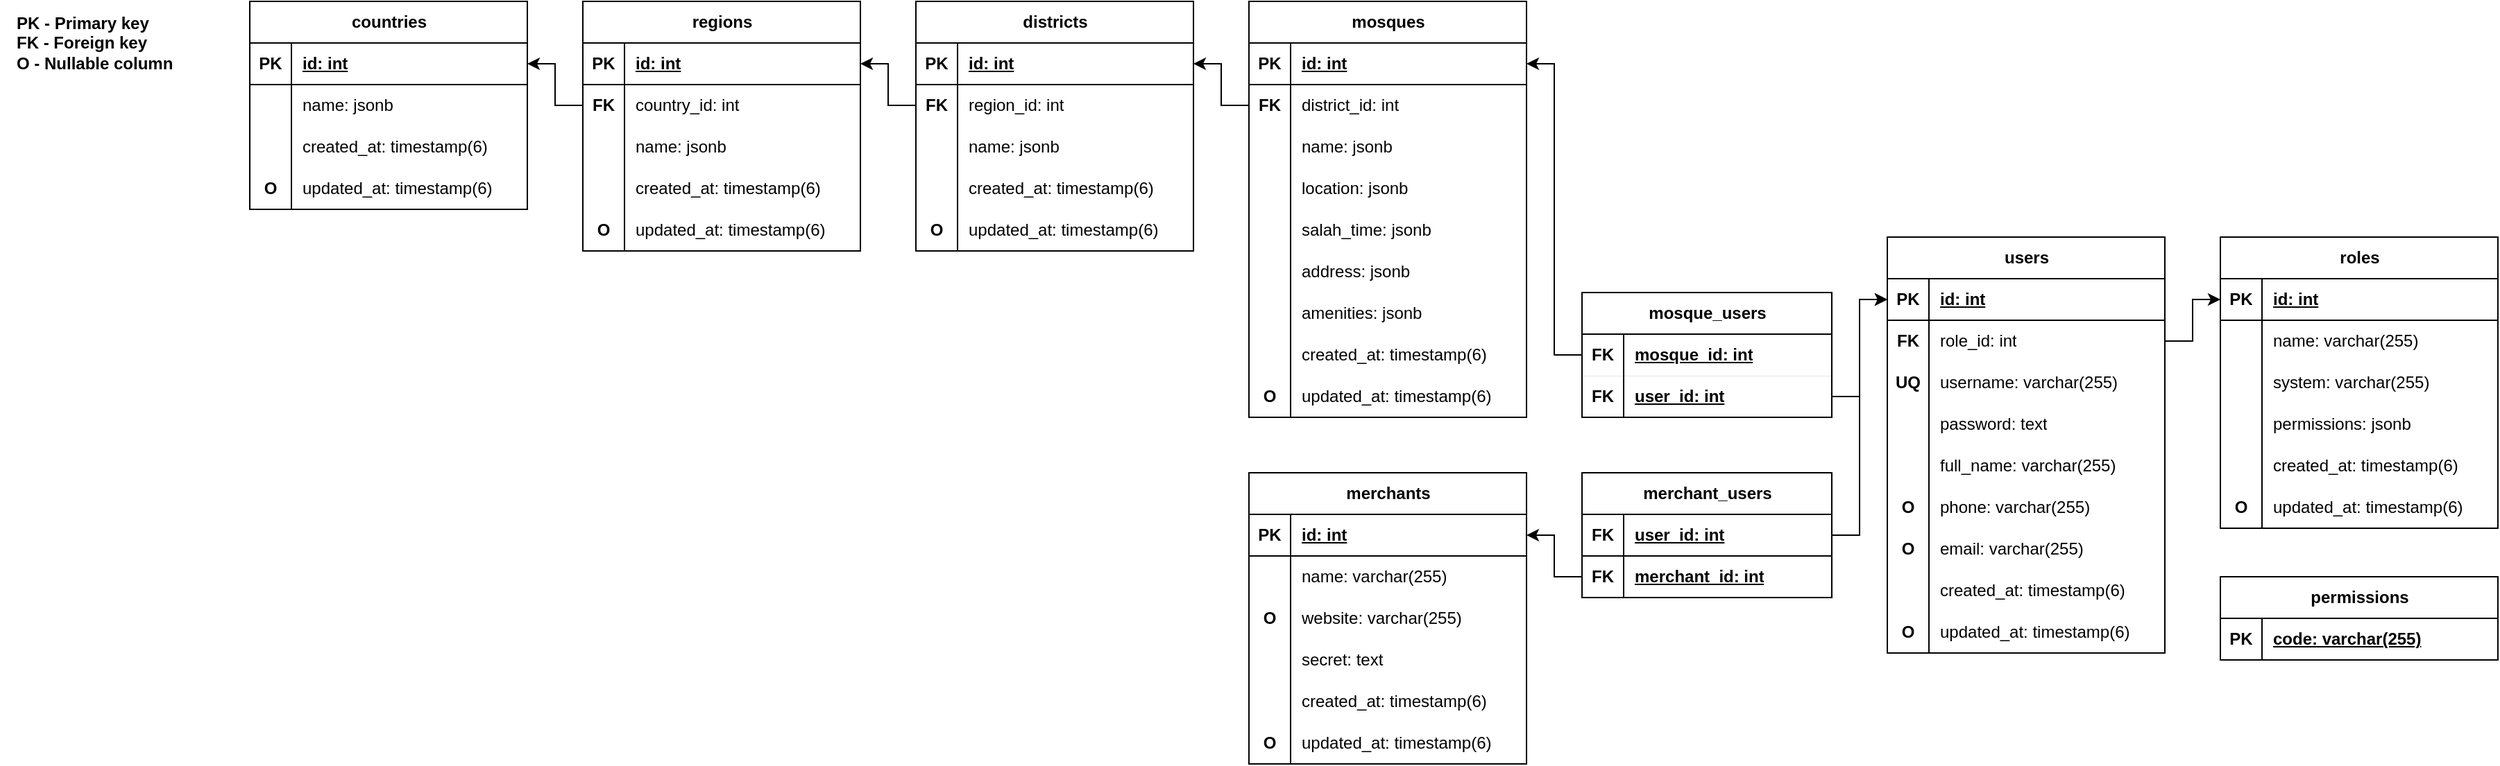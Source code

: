 <mxfile version="24.7.13" pages="2">
  <diagram name="DatabaseSchema" id="WzUOnFmFL3qH8dnvqTib">
    <mxGraphModel dx="2342" dy="785" grid="1" gridSize="10" guides="1" tooltips="1" connect="1" arrows="1" fold="1" page="1" pageScale="1" pageWidth="1169" pageHeight="827" math="0" shadow="0">
      <root>
        <mxCell id="0" />
        <mxCell id="1" parent="0" />
        <mxCell id="nkXTZ7SDxYpdGSPFOSb1-1" value="countries" style="shape=table;startSize=30;container=1;collapsible=1;childLayout=tableLayout;fixedRows=1;rowLines=0;fontStyle=1;align=center;resizeLast=1;html=1;" parent="1" vertex="1">
          <mxGeometry x="40" y="40" width="200" height="150" as="geometry" />
        </mxCell>
        <mxCell id="nkXTZ7SDxYpdGSPFOSb1-2" value="" style="shape=tableRow;horizontal=0;startSize=0;swimlaneHead=0;swimlaneBody=0;fillColor=none;collapsible=0;dropTarget=0;points=[[0,0.5],[1,0.5]];portConstraint=eastwest;top=0;left=0;right=0;bottom=1;" parent="nkXTZ7SDxYpdGSPFOSb1-1" vertex="1">
          <mxGeometry y="30" width="200" height="30" as="geometry" />
        </mxCell>
        <mxCell id="nkXTZ7SDxYpdGSPFOSb1-3" value="PK" style="shape=partialRectangle;connectable=0;fillColor=none;top=0;left=0;bottom=0;right=0;fontStyle=1;overflow=hidden;whiteSpace=wrap;html=1;" parent="nkXTZ7SDxYpdGSPFOSb1-2" vertex="1">
          <mxGeometry width="30" height="30" as="geometry">
            <mxRectangle width="30" height="30" as="alternateBounds" />
          </mxGeometry>
        </mxCell>
        <mxCell id="nkXTZ7SDxYpdGSPFOSb1-4" value="id: int" style="shape=partialRectangle;connectable=0;fillColor=none;top=0;left=0;bottom=0;right=0;align=left;spacingLeft=6;fontStyle=5;overflow=hidden;whiteSpace=wrap;html=1;" parent="nkXTZ7SDxYpdGSPFOSb1-2" vertex="1">
          <mxGeometry x="30" width="170" height="30" as="geometry">
            <mxRectangle width="170" height="30" as="alternateBounds" />
          </mxGeometry>
        </mxCell>
        <mxCell id="nkXTZ7SDxYpdGSPFOSb1-5" value="" style="shape=tableRow;horizontal=0;startSize=0;swimlaneHead=0;swimlaneBody=0;fillColor=none;collapsible=0;dropTarget=0;points=[[0,0.5],[1,0.5]];portConstraint=eastwest;top=0;left=0;right=0;bottom=0;" parent="nkXTZ7SDxYpdGSPFOSb1-1" vertex="1">
          <mxGeometry y="60" width="200" height="30" as="geometry" />
        </mxCell>
        <mxCell id="nkXTZ7SDxYpdGSPFOSb1-6" value="" style="shape=partialRectangle;connectable=0;fillColor=none;top=0;left=0;bottom=0;right=0;editable=1;overflow=hidden;whiteSpace=wrap;html=1;fontStyle=1" parent="nkXTZ7SDxYpdGSPFOSb1-5" vertex="1">
          <mxGeometry width="30" height="30" as="geometry">
            <mxRectangle width="30" height="30" as="alternateBounds" />
          </mxGeometry>
        </mxCell>
        <mxCell id="nkXTZ7SDxYpdGSPFOSb1-7" value="name: jsonb" style="shape=partialRectangle;connectable=0;fillColor=none;top=0;left=0;bottom=0;right=0;align=left;spacingLeft=6;overflow=hidden;whiteSpace=wrap;html=1;" parent="nkXTZ7SDxYpdGSPFOSb1-5" vertex="1">
          <mxGeometry x="30" width="170" height="30" as="geometry">
            <mxRectangle width="170" height="30" as="alternateBounds" />
          </mxGeometry>
        </mxCell>
        <mxCell id="nkXTZ7SDxYpdGSPFOSb1-8" value="" style="shape=tableRow;horizontal=0;startSize=0;swimlaneHead=0;swimlaneBody=0;fillColor=none;collapsible=0;dropTarget=0;points=[[0,0.5],[1,0.5]];portConstraint=eastwest;top=0;left=0;right=0;bottom=0;" parent="nkXTZ7SDxYpdGSPFOSb1-1" vertex="1">
          <mxGeometry y="90" width="200" height="30" as="geometry" />
        </mxCell>
        <mxCell id="nkXTZ7SDxYpdGSPFOSb1-9" value="" style="shape=partialRectangle;connectable=0;fillColor=none;top=0;left=0;bottom=0;right=0;editable=1;overflow=hidden;whiteSpace=wrap;html=1;fontStyle=1" parent="nkXTZ7SDxYpdGSPFOSb1-8" vertex="1">
          <mxGeometry width="30" height="30" as="geometry">
            <mxRectangle width="30" height="30" as="alternateBounds" />
          </mxGeometry>
        </mxCell>
        <mxCell id="nkXTZ7SDxYpdGSPFOSb1-10" value="created_at: timestamp(6)" style="shape=partialRectangle;connectable=0;fillColor=none;top=0;left=0;bottom=0;right=0;align=left;spacingLeft=6;overflow=hidden;whiteSpace=wrap;html=1;" parent="nkXTZ7SDxYpdGSPFOSb1-8" vertex="1">
          <mxGeometry x="30" width="170" height="30" as="geometry">
            <mxRectangle width="170" height="30" as="alternateBounds" />
          </mxGeometry>
        </mxCell>
        <mxCell id="nkXTZ7SDxYpdGSPFOSb1-11" value="" style="shape=tableRow;horizontal=0;startSize=0;swimlaneHead=0;swimlaneBody=0;fillColor=none;collapsible=0;dropTarget=0;points=[[0,0.5],[1,0.5]];portConstraint=eastwest;top=0;left=0;right=0;bottom=0;" parent="nkXTZ7SDxYpdGSPFOSb1-1" vertex="1">
          <mxGeometry y="120" width="200" height="30" as="geometry" />
        </mxCell>
        <mxCell id="nkXTZ7SDxYpdGSPFOSb1-12" value="O" style="shape=partialRectangle;connectable=0;fillColor=none;top=0;left=0;bottom=0;right=0;editable=1;overflow=hidden;whiteSpace=wrap;html=1;fontStyle=1" parent="nkXTZ7SDxYpdGSPFOSb1-11" vertex="1">
          <mxGeometry width="30" height="30" as="geometry">
            <mxRectangle width="30" height="30" as="alternateBounds" />
          </mxGeometry>
        </mxCell>
        <mxCell id="nkXTZ7SDxYpdGSPFOSb1-13" value="updated_at: timestamp(6)" style="shape=partialRectangle;connectable=0;fillColor=none;top=0;left=0;bottom=0;right=0;align=left;spacingLeft=6;overflow=hidden;whiteSpace=wrap;html=1;" parent="nkXTZ7SDxYpdGSPFOSb1-11" vertex="1">
          <mxGeometry x="30" width="170" height="30" as="geometry">
            <mxRectangle width="170" height="30" as="alternateBounds" />
          </mxGeometry>
        </mxCell>
        <mxCell id="nkXTZ7SDxYpdGSPFOSb1-14" value="regions" style="shape=table;startSize=30;container=1;collapsible=1;childLayout=tableLayout;fixedRows=1;rowLines=0;fontStyle=1;align=center;resizeLast=1;html=1;" parent="1" vertex="1">
          <mxGeometry x="280" y="40" width="200" height="180" as="geometry" />
        </mxCell>
        <mxCell id="nkXTZ7SDxYpdGSPFOSb1-15" value="" style="shape=tableRow;horizontal=0;startSize=0;swimlaneHead=0;swimlaneBody=0;fillColor=none;collapsible=0;dropTarget=0;points=[[0,0.5],[1,0.5]];portConstraint=eastwest;top=0;left=0;right=0;bottom=1;strokeColor=default;swimlaneLine=1;" parent="nkXTZ7SDxYpdGSPFOSb1-14" vertex="1">
          <mxGeometry y="30" width="200" height="30" as="geometry" />
        </mxCell>
        <mxCell id="nkXTZ7SDxYpdGSPFOSb1-16" value="PK" style="shape=partialRectangle;connectable=0;fillColor=none;top=0;left=0;bottom=0;right=0;fontStyle=1;overflow=hidden;whiteSpace=wrap;html=1;" parent="nkXTZ7SDxYpdGSPFOSb1-15" vertex="1">
          <mxGeometry width="30" height="30" as="geometry">
            <mxRectangle width="30" height="30" as="alternateBounds" />
          </mxGeometry>
        </mxCell>
        <mxCell id="nkXTZ7SDxYpdGSPFOSb1-17" value="id: int" style="shape=partialRectangle;connectable=0;fillColor=none;top=0;left=0;bottom=0;right=0;align=left;spacingLeft=6;fontStyle=5;overflow=hidden;whiteSpace=wrap;html=1;" parent="nkXTZ7SDxYpdGSPFOSb1-15" vertex="1">
          <mxGeometry x="30" width="170" height="30" as="geometry">
            <mxRectangle width="170" height="30" as="alternateBounds" />
          </mxGeometry>
        </mxCell>
        <mxCell id="nkXTZ7SDxYpdGSPFOSb1-27" value="" style="shape=tableRow;horizontal=0;startSize=0;swimlaneHead=0;swimlaneBody=0;fillColor=none;collapsible=0;dropTarget=0;points=[[0,0.5],[1,0.5]];portConstraint=eastwest;top=0;left=0;right=0;bottom=0;" parent="nkXTZ7SDxYpdGSPFOSb1-14" vertex="1">
          <mxGeometry y="60" width="200" height="30" as="geometry" />
        </mxCell>
        <mxCell id="nkXTZ7SDxYpdGSPFOSb1-28" value="FK" style="shape=partialRectangle;connectable=0;fillColor=none;top=0;left=0;bottom=0;right=0;editable=1;overflow=hidden;whiteSpace=wrap;html=1;fontStyle=1" parent="nkXTZ7SDxYpdGSPFOSb1-27" vertex="1">
          <mxGeometry width="30" height="30" as="geometry">
            <mxRectangle width="30" height="30" as="alternateBounds" />
          </mxGeometry>
        </mxCell>
        <mxCell id="nkXTZ7SDxYpdGSPFOSb1-29" value="country_id: int" style="shape=partialRectangle;connectable=0;fillColor=none;top=0;left=0;bottom=0;right=0;align=left;spacingLeft=6;overflow=hidden;whiteSpace=wrap;html=1;" parent="nkXTZ7SDxYpdGSPFOSb1-27" vertex="1">
          <mxGeometry x="30" width="170" height="30" as="geometry">
            <mxRectangle width="170" height="30" as="alternateBounds" />
          </mxGeometry>
        </mxCell>
        <mxCell id="nkXTZ7SDxYpdGSPFOSb1-18" value="" style="shape=tableRow;horizontal=0;startSize=0;swimlaneHead=0;swimlaneBody=0;fillColor=none;collapsible=0;dropTarget=0;points=[[0,0.5],[1,0.5]];portConstraint=eastwest;top=0;left=0;right=0;bottom=0;" parent="nkXTZ7SDxYpdGSPFOSb1-14" vertex="1">
          <mxGeometry y="90" width="200" height="30" as="geometry" />
        </mxCell>
        <mxCell id="nkXTZ7SDxYpdGSPFOSb1-19" value="" style="shape=partialRectangle;connectable=0;fillColor=none;top=0;left=0;bottom=0;right=0;editable=1;overflow=hidden;whiteSpace=wrap;html=1;fontStyle=1" parent="nkXTZ7SDxYpdGSPFOSb1-18" vertex="1">
          <mxGeometry width="30" height="30" as="geometry">
            <mxRectangle width="30" height="30" as="alternateBounds" />
          </mxGeometry>
        </mxCell>
        <mxCell id="nkXTZ7SDxYpdGSPFOSb1-20" value="name: jsonb" style="shape=partialRectangle;connectable=0;fillColor=none;top=0;left=0;bottom=0;right=0;align=left;spacingLeft=6;overflow=hidden;whiteSpace=wrap;html=1;" parent="nkXTZ7SDxYpdGSPFOSb1-18" vertex="1">
          <mxGeometry x="30" width="170" height="30" as="geometry">
            <mxRectangle width="170" height="30" as="alternateBounds" />
          </mxGeometry>
        </mxCell>
        <mxCell id="nkXTZ7SDxYpdGSPFOSb1-21" value="" style="shape=tableRow;horizontal=0;startSize=0;swimlaneHead=0;swimlaneBody=0;fillColor=none;collapsible=0;dropTarget=0;points=[[0,0.5],[1,0.5]];portConstraint=eastwest;top=0;left=0;right=0;bottom=0;" parent="nkXTZ7SDxYpdGSPFOSb1-14" vertex="1">
          <mxGeometry y="120" width="200" height="30" as="geometry" />
        </mxCell>
        <mxCell id="nkXTZ7SDxYpdGSPFOSb1-22" value="" style="shape=partialRectangle;connectable=0;fillColor=none;top=0;left=0;bottom=0;right=0;editable=1;overflow=hidden;whiteSpace=wrap;html=1;fontStyle=1" parent="nkXTZ7SDxYpdGSPFOSb1-21" vertex="1">
          <mxGeometry width="30" height="30" as="geometry">
            <mxRectangle width="30" height="30" as="alternateBounds" />
          </mxGeometry>
        </mxCell>
        <mxCell id="nkXTZ7SDxYpdGSPFOSb1-23" value="created_at: timestamp(6)" style="shape=partialRectangle;connectable=0;fillColor=none;top=0;left=0;bottom=0;right=0;align=left;spacingLeft=6;overflow=hidden;whiteSpace=wrap;html=1;" parent="nkXTZ7SDxYpdGSPFOSb1-21" vertex="1">
          <mxGeometry x="30" width="170" height="30" as="geometry">
            <mxRectangle width="170" height="30" as="alternateBounds" />
          </mxGeometry>
        </mxCell>
        <mxCell id="nkXTZ7SDxYpdGSPFOSb1-24" value="" style="shape=tableRow;horizontal=0;startSize=0;swimlaneHead=0;swimlaneBody=0;fillColor=none;collapsible=0;dropTarget=0;points=[[0,0.5],[1,0.5]];portConstraint=eastwest;top=0;left=0;right=0;bottom=0;" parent="nkXTZ7SDxYpdGSPFOSb1-14" vertex="1">
          <mxGeometry y="150" width="200" height="30" as="geometry" />
        </mxCell>
        <mxCell id="nkXTZ7SDxYpdGSPFOSb1-25" value="O" style="shape=partialRectangle;connectable=0;fillColor=none;top=0;left=0;bottom=0;right=0;editable=1;overflow=hidden;whiteSpace=wrap;html=1;fontStyle=1" parent="nkXTZ7SDxYpdGSPFOSb1-24" vertex="1">
          <mxGeometry width="30" height="30" as="geometry">
            <mxRectangle width="30" height="30" as="alternateBounds" />
          </mxGeometry>
        </mxCell>
        <mxCell id="nkXTZ7SDxYpdGSPFOSb1-26" value="updated_at: timestamp(6)" style="shape=partialRectangle;connectable=0;fillColor=none;top=0;left=0;bottom=0;right=0;align=left;spacingLeft=6;overflow=hidden;whiteSpace=wrap;html=1;" parent="nkXTZ7SDxYpdGSPFOSb1-24" vertex="1">
          <mxGeometry x="30" width="170" height="30" as="geometry">
            <mxRectangle width="170" height="30" as="alternateBounds" />
          </mxGeometry>
        </mxCell>
        <mxCell id="nkXTZ7SDxYpdGSPFOSb1-30" value="districts" style="shape=table;startSize=30;container=1;collapsible=1;childLayout=tableLayout;fixedRows=1;rowLines=0;fontStyle=1;align=center;resizeLast=1;html=1;" parent="1" vertex="1">
          <mxGeometry x="520" y="40" width="200" height="180" as="geometry" />
        </mxCell>
        <mxCell id="nkXTZ7SDxYpdGSPFOSb1-31" value="" style="shape=tableRow;horizontal=0;startSize=0;swimlaneHead=0;swimlaneBody=0;fillColor=none;collapsible=0;dropTarget=0;points=[[0,0.5],[1,0.5]];portConstraint=eastwest;top=0;left=0;right=0;bottom=1;" parent="nkXTZ7SDxYpdGSPFOSb1-30" vertex="1">
          <mxGeometry y="30" width="200" height="30" as="geometry" />
        </mxCell>
        <mxCell id="nkXTZ7SDxYpdGSPFOSb1-32" value="PK" style="shape=partialRectangle;connectable=0;fillColor=none;top=0;left=0;bottom=0;right=0;fontStyle=1;overflow=hidden;whiteSpace=wrap;html=1;" parent="nkXTZ7SDxYpdGSPFOSb1-31" vertex="1">
          <mxGeometry width="30" height="30" as="geometry">
            <mxRectangle width="30" height="30" as="alternateBounds" />
          </mxGeometry>
        </mxCell>
        <mxCell id="nkXTZ7SDxYpdGSPFOSb1-33" value="id: int" style="shape=partialRectangle;connectable=0;fillColor=none;top=0;left=0;bottom=0;right=0;align=left;spacingLeft=6;fontStyle=5;overflow=hidden;whiteSpace=wrap;html=1;" parent="nkXTZ7SDxYpdGSPFOSb1-31" vertex="1">
          <mxGeometry x="30" width="170" height="30" as="geometry">
            <mxRectangle width="170" height="30" as="alternateBounds" />
          </mxGeometry>
        </mxCell>
        <mxCell id="nkXTZ7SDxYpdGSPFOSb1-37" value="" style="shape=tableRow;horizontal=0;startSize=0;swimlaneHead=0;swimlaneBody=0;fillColor=none;collapsible=0;dropTarget=0;points=[[0,0.5],[1,0.5]];portConstraint=eastwest;top=0;left=0;right=0;bottom=0;" parent="nkXTZ7SDxYpdGSPFOSb1-30" vertex="1">
          <mxGeometry y="60" width="200" height="30" as="geometry" />
        </mxCell>
        <mxCell id="nkXTZ7SDxYpdGSPFOSb1-38" value="FK" style="shape=partialRectangle;connectable=0;fillColor=none;top=0;left=0;bottom=0;right=0;editable=1;overflow=hidden;whiteSpace=wrap;html=1;fontStyle=1" parent="nkXTZ7SDxYpdGSPFOSb1-37" vertex="1">
          <mxGeometry width="30" height="30" as="geometry">
            <mxRectangle width="30" height="30" as="alternateBounds" />
          </mxGeometry>
        </mxCell>
        <mxCell id="nkXTZ7SDxYpdGSPFOSb1-39" value="region_id: int" style="shape=partialRectangle;connectable=0;fillColor=none;top=0;left=0;bottom=0;right=0;align=left;spacingLeft=6;overflow=hidden;whiteSpace=wrap;html=1;" parent="nkXTZ7SDxYpdGSPFOSb1-37" vertex="1">
          <mxGeometry x="30" width="170" height="30" as="geometry">
            <mxRectangle width="170" height="30" as="alternateBounds" />
          </mxGeometry>
        </mxCell>
        <mxCell id="nkXTZ7SDxYpdGSPFOSb1-34" value="" style="shape=tableRow;horizontal=0;startSize=0;swimlaneHead=0;swimlaneBody=0;fillColor=none;collapsible=0;dropTarget=0;points=[[0,0.5],[1,0.5]];portConstraint=eastwest;top=0;left=0;right=0;bottom=0;" parent="nkXTZ7SDxYpdGSPFOSb1-30" vertex="1">
          <mxGeometry y="90" width="200" height="30" as="geometry" />
        </mxCell>
        <mxCell id="nkXTZ7SDxYpdGSPFOSb1-35" value="" style="shape=partialRectangle;connectable=0;fillColor=none;top=0;left=0;bottom=0;right=0;editable=1;overflow=hidden;whiteSpace=wrap;html=1;fontStyle=1" parent="nkXTZ7SDxYpdGSPFOSb1-34" vertex="1">
          <mxGeometry width="30" height="30" as="geometry">
            <mxRectangle width="30" height="30" as="alternateBounds" />
          </mxGeometry>
        </mxCell>
        <mxCell id="nkXTZ7SDxYpdGSPFOSb1-36" value="name: jsonb" style="shape=partialRectangle;connectable=0;fillColor=none;top=0;left=0;bottom=0;right=0;align=left;spacingLeft=6;overflow=hidden;whiteSpace=wrap;html=1;" parent="nkXTZ7SDxYpdGSPFOSb1-34" vertex="1">
          <mxGeometry x="30" width="170" height="30" as="geometry">
            <mxRectangle width="170" height="30" as="alternateBounds" />
          </mxGeometry>
        </mxCell>
        <mxCell id="nkXTZ7SDxYpdGSPFOSb1-40" value="" style="shape=tableRow;horizontal=0;startSize=0;swimlaneHead=0;swimlaneBody=0;fillColor=none;collapsible=0;dropTarget=0;points=[[0,0.5],[1,0.5]];portConstraint=eastwest;top=0;left=0;right=0;bottom=0;" parent="nkXTZ7SDxYpdGSPFOSb1-30" vertex="1">
          <mxGeometry y="120" width="200" height="30" as="geometry" />
        </mxCell>
        <mxCell id="nkXTZ7SDxYpdGSPFOSb1-41" value="" style="shape=partialRectangle;connectable=0;fillColor=none;top=0;left=0;bottom=0;right=0;editable=1;overflow=hidden;whiteSpace=wrap;html=1;fontStyle=1" parent="nkXTZ7SDxYpdGSPFOSb1-40" vertex="1">
          <mxGeometry width="30" height="30" as="geometry">
            <mxRectangle width="30" height="30" as="alternateBounds" />
          </mxGeometry>
        </mxCell>
        <mxCell id="nkXTZ7SDxYpdGSPFOSb1-42" value="created_at: timestamp(6)" style="shape=partialRectangle;connectable=0;fillColor=none;top=0;left=0;bottom=0;right=0;align=left;spacingLeft=6;overflow=hidden;whiteSpace=wrap;html=1;" parent="nkXTZ7SDxYpdGSPFOSb1-40" vertex="1">
          <mxGeometry x="30" width="170" height="30" as="geometry">
            <mxRectangle width="170" height="30" as="alternateBounds" />
          </mxGeometry>
        </mxCell>
        <mxCell id="nkXTZ7SDxYpdGSPFOSb1-43" value="" style="shape=tableRow;horizontal=0;startSize=0;swimlaneHead=0;swimlaneBody=0;fillColor=none;collapsible=0;dropTarget=0;points=[[0,0.5],[1,0.5]];portConstraint=eastwest;top=0;left=0;right=0;bottom=0;" parent="nkXTZ7SDxYpdGSPFOSb1-30" vertex="1">
          <mxGeometry y="150" width="200" height="30" as="geometry" />
        </mxCell>
        <mxCell id="nkXTZ7SDxYpdGSPFOSb1-44" value="O" style="shape=partialRectangle;connectable=0;fillColor=none;top=0;left=0;bottom=0;right=0;editable=1;overflow=hidden;whiteSpace=wrap;html=1;fontStyle=1" parent="nkXTZ7SDxYpdGSPFOSb1-43" vertex="1">
          <mxGeometry width="30" height="30" as="geometry">
            <mxRectangle width="30" height="30" as="alternateBounds" />
          </mxGeometry>
        </mxCell>
        <mxCell id="nkXTZ7SDxYpdGSPFOSb1-45" value="updated_at: timestamp(6)" style="shape=partialRectangle;connectable=0;fillColor=none;top=0;left=0;bottom=0;right=0;align=left;spacingLeft=6;overflow=hidden;whiteSpace=wrap;html=1;" parent="nkXTZ7SDxYpdGSPFOSb1-43" vertex="1">
          <mxGeometry x="30" width="170" height="30" as="geometry">
            <mxRectangle width="170" height="30" as="alternateBounds" />
          </mxGeometry>
        </mxCell>
        <mxCell id="nkXTZ7SDxYpdGSPFOSb1-46" value="mosques" style="shape=table;startSize=30;container=1;collapsible=1;childLayout=tableLayout;fixedRows=1;rowLines=0;fontStyle=1;align=center;resizeLast=1;html=1;" parent="1" vertex="1">
          <mxGeometry x="760" y="40" width="200" height="300" as="geometry" />
        </mxCell>
        <mxCell id="nkXTZ7SDxYpdGSPFOSb1-47" value="" style="shape=tableRow;horizontal=0;startSize=0;swimlaneHead=0;swimlaneBody=0;fillColor=none;collapsible=0;dropTarget=0;points=[[0,0.5],[1,0.5]];portConstraint=eastwest;top=0;left=0;right=0;bottom=1;" parent="nkXTZ7SDxYpdGSPFOSb1-46" vertex="1">
          <mxGeometry y="30" width="200" height="30" as="geometry" />
        </mxCell>
        <mxCell id="nkXTZ7SDxYpdGSPFOSb1-48" value="PK" style="shape=partialRectangle;connectable=0;fillColor=none;top=0;left=0;bottom=0;right=0;fontStyle=1;overflow=hidden;whiteSpace=wrap;html=1;" parent="nkXTZ7SDxYpdGSPFOSb1-47" vertex="1">
          <mxGeometry width="30" height="30" as="geometry">
            <mxRectangle width="30" height="30" as="alternateBounds" />
          </mxGeometry>
        </mxCell>
        <mxCell id="nkXTZ7SDxYpdGSPFOSb1-49" value="id: int" style="shape=partialRectangle;connectable=0;fillColor=none;top=0;left=0;bottom=0;right=0;align=left;spacingLeft=6;fontStyle=5;overflow=hidden;whiteSpace=wrap;html=1;" parent="nkXTZ7SDxYpdGSPFOSb1-47" vertex="1">
          <mxGeometry x="30" width="170" height="30" as="geometry">
            <mxRectangle width="170" height="30" as="alternateBounds" />
          </mxGeometry>
        </mxCell>
        <mxCell id="nkXTZ7SDxYpdGSPFOSb1-53" value="" style="shape=tableRow;horizontal=0;startSize=0;swimlaneHead=0;swimlaneBody=0;fillColor=none;collapsible=0;dropTarget=0;points=[[0,0.5],[1,0.5]];portConstraint=eastwest;top=0;left=0;right=0;bottom=0;" parent="nkXTZ7SDxYpdGSPFOSb1-46" vertex="1">
          <mxGeometry y="60" width="200" height="30" as="geometry" />
        </mxCell>
        <mxCell id="nkXTZ7SDxYpdGSPFOSb1-54" value="FK" style="shape=partialRectangle;connectable=0;fillColor=none;top=0;left=0;bottom=0;right=0;editable=1;overflow=hidden;whiteSpace=wrap;html=1;fontStyle=1" parent="nkXTZ7SDxYpdGSPFOSb1-53" vertex="1">
          <mxGeometry width="30" height="30" as="geometry">
            <mxRectangle width="30" height="30" as="alternateBounds" />
          </mxGeometry>
        </mxCell>
        <mxCell id="nkXTZ7SDxYpdGSPFOSb1-55" value="district_id: int" style="shape=partialRectangle;connectable=0;fillColor=none;top=0;left=0;bottom=0;right=0;align=left;spacingLeft=6;overflow=hidden;whiteSpace=wrap;html=1;" parent="nkXTZ7SDxYpdGSPFOSb1-53" vertex="1">
          <mxGeometry x="30" width="170" height="30" as="geometry">
            <mxRectangle width="170" height="30" as="alternateBounds" />
          </mxGeometry>
        </mxCell>
        <mxCell id="nkXTZ7SDxYpdGSPFOSb1-50" value="" style="shape=tableRow;horizontal=0;startSize=0;swimlaneHead=0;swimlaneBody=0;fillColor=none;collapsible=0;dropTarget=0;points=[[0,0.5],[1,0.5]];portConstraint=eastwest;top=0;left=0;right=0;bottom=0;" parent="nkXTZ7SDxYpdGSPFOSb1-46" vertex="1">
          <mxGeometry y="90" width="200" height="30" as="geometry" />
        </mxCell>
        <mxCell id="nkXTZ7SDxYpdGSPFOSb1-51" value="" style="shape=partialRectangle;connectable=0;fillColor=none;top=0;left=0;bottom=0;right=0;editable=1;overflow=hidden;whiteSpace=wrap;html=1;fontStyle=1" parent="nkXTZ7SDxYpdGSPFOSb1-50" vertex="1">
          <mxGeometry width="30" height="30" as="geometry">
            <mxRectangle width="30" height="30" as="alternateBounds" />
          </mxGeometry>
        </mxCell>
        <mxCell id="nkXTZ7SDxYpdGSPFOSb1-52" value="name: jsonb" style="shape=partialRectangle;connectable=0;fillColor=none;top=0;left=0;bottom=0;right=0;align=left;spacingLeft=6;overflow=hidden;whiteSpace=wrap;html=1;" parent="nkXTZ7SDxYpdGSPFOSb1-50" vertex="1">
          <mxGeometry x="30" width="170" height="30" as="geometry">
            <mxRectangle width="170" height="30" as="alternateBounds" />
          </mxGeometry>
        </mxCell>
        <mxCell id="nkXTZ7SDxYpdGSPFOSb1-67" value="" style="shape=tableRow;horizontal=0;startSize=0;swimlaneHead=0;swimlaneBody=0;fillColor=none;collapsible=0;dropTarget=0;points=[[0,0.5],[1,0.5]];portConstraint=eastwest;top=0;left=0;right=0;bottom=0;" parent="nkXTZ7SDxYpdGSPFOSb1-46" vertex="1">
          <mxGeometry y="120" width="200" height="30" as="geometry" />
        </mxCell>
        <mxCell id="nkXTZ7SDxYpdGSPFOSb1-68" value="" style="shape=partialRectangle;connectable=0;fillColor=none;top=0;left=0;bottom=0;right=0;editable=1;overflow=hidden;whiteSpace=wrap;html=1;fontStyle=1" parent="nkXTZ7SDxYpdGSPFOSb1-67" vertex="1">
          <mxGeometry width="30" height="30" as="geometry">
            <mxRectangle width="30" height="30" as="alternateBounds" />
          </mxGeometry>
        </mxCell>
        <mxCell id="nkXTZ7SDxYpdGSPFOSb1-69" value="location: jsonb" style="shape=partialRectangle;connectable=0;fillColor=none;top=0;left=0;bottom=0;right=0;align=left;spacingLeft=6;overflow=hidden;whiteSpace=wrap;html=1;" parent="nkXTZ7SDxYpdGSPFOSb1-67" vertex="1">
          <mxGeometry x="30" width="170" height="30" as="geometry">
            <mxRectangle width="170" height="30" as="alternateBounds" />
          </mxGeometry>
        </mxCell>
        <mxCell id="nkXTZ7SDxYpdGSPFOSb1-70" value="" style="shape=tableRow;horizontal=0;startSize=0;swimlaneHead=0;swimlaneBody=0;fillColor=none;collapsible=0;dropTarget=0;points=[[0,0.5],[1,0.5]];portConstraint=eastwest;top=0;left=0;right=0;bottom=0;" parent="nkXTZ7SDxYpdGSPFOSb1-46" vertex="1">
          <mxGeometry y="150" width="200" height="30" as="geometry" />
        </mxCell>
        <mxCell id="nkXTZ7SDxYpdGSPFOSb1-71" value="" style="shape=partialRectangle;connectable=0;fillColor=none;top=0;left=0;bottom=0;right=0;editable=1;overflow=hidden;whiteSpace=wrap;html=1;fontStyle=1" parent="nkXTZ7SDxYpdGSPFOSb1-70" vertex="1">
          <mxGeometry width="30" height="30" as="geometry">
            <mxRectangle width="30" height="30" as="alternateBounds" />
          </mxGeometry>
        </mxCell>
        <mxCell id="nkXTZ7SDxYpdGSPFOSb1-72" value="salah_time: jsonb" style="shape=partialRectangle;connectable=0;fillColor=none;top=0;left=0;bottom=0;right=0;align=left;spacingLeft=6;overflow=hidden;whiteSpace=wrap;html=1;" parent="nkXTZ7SDxYpdGSPFOSb1-70" vertex="1">
          <mxGeometry x="30" width="170" height="30" as="geometry">
            <mxRectangle width="170" height="30" as="alternateBounds" />
          </mxGeometry>
        </mxCell>
        <mxCell id="nkXTZ7SDxYpdGSPFOSb1-73" value="" style="shape=tableRow;horizontal=0;startSize=0;swimlaneHead=0;swimlaneBody=0;fillColor=none;collapsible=0;dropTarget=0;points=[[0,0.5],[1,0.5]];portConstraint=eastwest;top=0;left=0;right=0;bottom=0;" parent="nkXTZ7SDxYpdGSPFOSb1-46" vertex="1">
          <mxGeometry y="180" width="200" height="30" as="geometry" />
        </mxCell>
        <mxCell id="nkXTZ7SDxYpdGSPFOSb1-74" value="" style="shape=partialRectangle;connectable=0;fillColor=none;top=0;left=0;bottom=0;right=0;editable=1;overflow=hidden;whiteSpace=wrap;html=1;fontStyle=1" parent="nkXTZ7SDxYpdGSPFOSb1-73" vertex="1">
          <mxGeometry width="30" height="30" as="geometry">
            <mxRectangle width="30" height="30" as="alternateBounds" />
          </mxGeometry>
        </mxCell>
        <mxCell id="nkXTZ7SDxYpdGSPFOSb1-75" value="address: jsonb" style="shape=partialRectangle;connectable=0;fillColor=none;top=0;left=0;bottom=0;right=0;align=left;spacingLeft=6;overflow=hidden;whiteSpace=wrap;html=1;" parent="nkXTZ7SDxYpdGSPFOSb1-73" vertex="1">
          <mxGeometry x="30" width="170" height="30" as="geometry">
            <mxRectangle width="170" height="30" as="alternateBounds" />
          </mxGeometry>
        </mxCell>
        <mxCell id="nkXTZ7SDxYpdGSPFOSb1-76" value="" style="shape=tableRow;horizontal=0;startSize=0;swimlaneHead=0;swimlaneBody=0;fillColor=none;collapsible=0;dropTarget=0;points=[[0,0.5],[1,0.5]];portConstraint=eastwest;top=0;left=0;right=0;bottom=0;" parent="nkXTZ7SDxYpdGSPFOSb1-46" vertex="1">
          <mxGeometry y="210" width="200" height="30" as="geometry" />
        </mxCell>
        <mxCell id="nkXTZ7SDxYpdGSPFOSb1-77" value="" style="shape=partialRectangle;connectable=0;fillColor=none;top=0;left=0;bottom=0;right=0;editable=1;overflow=hidden;whiteSpace=wrap;html=1;fontStyle=1" parent="nkXTZ7SDxYpdGSPFOSb1-76" vertex="1">
          <mxGeometry width="30" height="30" as="geometry">
            <mxRectangle width="30" height="30" as="alternateBounds" />
          </mxGeometry>
        </mxCell>
        <mxCell id="nkXTZ7SDxYpdGSPFOSb1-78" value="amenities: jsonb" style="shape=partialRectangle;connectable=0;fillColor=none;top=0;left=0;bottom=0;right=0;align=left;spacingLeft=6;overflow=hidden;whiteSpace=wrap;html=1;" parent="nkXTZ7SDxYpdGSPFOSb1-76" vertex="1">
          <mxGeometry x="30" width="170" height="30" as="geometry">
            <mxRectangle width="170" height="30" as="alternateBounds" />
          </mxGeometry>
        </mxCell>
        <mxCell id="nkXTZ7SDxYpdGSPFOSb1-56" value="" style="shape=tableRow;horizontal=0;startSize=0;swimlaneHead=0;swimlaneBody=0;fillColor=none;collapsible=0;dropTarget=0;points=[[0,0.5],[1,0.5]];portConstraint=eastwest;top=0;left=0;right=0;bottom=0;" parent="nkXTZ7SDxYpdGSPFOSb1-46" vertex="1">
          <mxGeometry y="240" width="200" height="30" as="geometry" />
        </mxCell>
        <mxCell id="nkXTZ7SDxYpdGSPFOSb1-57" value="" style="shape=partialRectangle;connectable=0;fillColor=none;top=0;left=0;bottom=0;right=0;editable=1;overflow=hidden;whiteSpace=wrap;html=1;fontStyle=1" parent="nkXTZ7SDxYpdGSPFOSb1-56" vertex="1">
          <mxGeometry width="30" height="30" as="geometry">
            <mxRectangle width="30" height="30" as="alternateBounds" />
          </mxGeometry>
        </mxCell>
        <mxCell id="nkXTZ7SDxYpdGSPFOSb1-58" value="created_at: timestamp(6)" style="shape=partialRectangle;connectable=0;fillColor=none;top=0;left=0;bottom=0;right=0;align=left;spacingLeft=6;overflow=hidden;whiteSpace=wrap;html=1;" parent="nkXTZ7SDxYpdGSPFOSb1-56" vertex="1">
          <mxGeometry x="30" width="170" height="30" as="geometry">
            <mxRectangle width="170" height="30" as="alternateBounds" />
          </mxGeometry>
        </mxCell>
        <mxCell id="nkXTZ7SDxYpdGSPFOSb1-59" value="" style="shape=tableRow;horizontal=0;startSize=0;swimlaneHead=0;swimlaneBody=0;fillColor=none;collapsible=0;dropTarget=0;points=[[0,0.5],[1,0.5]];portConstraint=eastwest;top=0;left=0;right=0;bottom=0;" parent="nkXTZ7SDxYpdGSPFOSb1-46" vertex="1">
          <mxGeometry y="270" width="200" height="30" as="geometry" />
        </mxCell>
        <mxCell id="nkXTZ7SDxYpdGSPFOSb1-60" value="O" style="shape=partialRectangle;connectable=0;fillColor=none;top=0;left=0;bottom=0;right=0;editable=1;overflow=hidden;whiteSpace=wrap;html=1;fontStyle=1" parent="nkXTZ7SDxYpdGSPFOSb1-59" vertex="1">
          <mxGeometry width="30" height="30" as="geometry">
            <mxRectangle width="30" height="30" as="alternateBounds" />
          </mxGeometry>
        </mxCell>
        <mxCell id="nkXTZ7SDxYpdGSPFOSb1-61" value="updated_at: timestamp(6)" style="shape=partialRectangle;connectable=0;fillColor=none;top=0;left=0;bottom=0;right=0;align=left;spacingLeft=6;overflow=hidden;whiteSpace=wrap;html=1;" parent="nkXTZ7SDxYpdGSPFOSb1-59" vertex="1">
          <mxGeometry x="30" width="170" height="30" as="geometry">
            <mxRectangle width="170" height="30" as="alternateBounds" />
          </mxGeometry>
        </mxCell>
        <mxCell id="nkXTZ7SDxYpdGSPFOSb1-79" style="edgeStyle=orthogonalEdgeStyle;rounded=0;orthogonalLoop=1;jettySize=auto;html=1;exitX=0;exitY=0.5;exitDx=0;exitDy=0;" parent="1" source="nkXTZ7SDxYpdGSPFOSb1-53" target="nkXTZ7SDxYpdGSPFOSb1-31" edge="1">
          <mxGeometry relative="1" as="geometry" />
        </mxCell>
        <mxCell id="nkXTZ7SDxYpdGSPFOSb1-80" style="edgeStyle=orthogonalEdgeStyle;rounded=0;orthogonalLoop=1;jettySize=auto;html=1;exitX=0;exitY=0.5;exitDx=0;exitDy=0;" parent="1" source="nkXTZ7SDxYpdGSPFOSb1-37" target="nkXTZ7SDxYpdGSPFOSb1-15" edge="1">
          <mxGeometry relative="1" as="geometry" />
        </mxCell>
        <mxCell id="nkXTZ7SDxYpdGSPFOSb1-81" style="edgeStyle=orthogonalEdgeStyle;rounded=0;orthogonalLoop=1;jettySize=auto;html=1;exitX=0;exitY=0.5;exitDx=0;exitDy=0;" parent="1" source="nkXTZ7SDxYpdGSPFOSb1-27" target="nkXTZ7SDxYpdGSPFOSb1-2" edge="1">
          <mxGeometry relative="1" as="geometry" />
        </mxCell>
        <mxCell id="LUD1m7woFFvGLrveMMOo-1" value="users" style="shape=table;startSize=30;container=1;collapsible=1;childLayout=tableLayout;fixedRows=1;rowLines=0;fontStyle=1;align=center;resizeLast=1;html=1;" vertex="1" parent="1">
          <mxGeometry x="1220" y="210" width="200" height="300" as="geometry" />
        </mxCell>
        <mxCell id="LUD1m7woFFvGLrveMMOo-2" value="" style="shape=tableRow;horizontal=0;startSize=0;swimlaneHead=0;swimlaneBody=0;fillColor=none;collapsible=0;dropTarget=0;points=[[0,0.5],[1,0.5]];portConstraint=eastwest;top=0;left=0;right=0;bottom=1;" vertex="1" parent="LUD1m7woFFvGLrveMMOo-1">
          <mxGeometry y="30" width="200" height="30" as="geometry" />
        </mxCell>
        <mxCell id="LUD1m7woFFvGLrveMMOo-3" value="PK" style="shape=partialRectangle;connectable=0;fillColor=none;top=0;left=0;bottom=0;right=0;fontStyle=1;overflow=hidden;whiteSpace=wrap;html=1;" vertex="1" parent="LUD1m7woFFvGLrveMMOo-2">
          <mxGeometry width="30" height="30" as="geometry">
            <mxRectangle width="30" height="30" as="alternateBounds" />
          </mxGeometry>
        </mxCell>
        <mxCell id="LUD1m7woFFvGLrveMMOo-4" value="id: int" style="shape=partialRectangle;connectable=0;fillColor=none;top=0;left=0;bottom=0;right=0;align=left;spacingLeft=6;fontStyle=5;overflow=hidden;whiteSpace=wrap;html=1;" vertex="1" parent="LUD1m7woFFvGLrveMMOo-2">
          <mxGeometry x="30" width="170" height="30" as="geometry">
            <mxRectangle width="170" height="30" as="alternateBounds" />
          </mxGeometry>
        </mxCell>
        <mxCell id="LUD1m7woFFvGLrveMMOo-140" value="" style="shape=tableRow;horizontal=0;startSize=0;swimlaneHead=0;swimlaneBody=0;fillColor=none;collapsible=0;dropTarget=0;points=[[0,0.5],[1,0.5]];portConstraint=eastwest;top=0;left=0;right=0;bottom=0;" vertex="1" parent="LUD1m7woFFvGLrveMMOo-1">
          <mxGeometry y="60" width="200" height="30" as="geometry" />
        </mxCell>
        <mxCell id="LUD1m7woFFvGLrveMMOo-141" value="FK" style="shape=partialRectangle;connectable=0;fillColor=none;top=0;left=0;bottom=0;right=0;editable=1;overflow=hidden;whiteSpace=wrap;html=1;fontStyle=1" vertex="1" parent="LUD1m7woFFvGLrveMMOo-140">
          <mxGeometry width="30" height="30" as="geometry">
            <mxRectangle width="30" height="30" as="alternateBounds" />
          </mxGeometry>
        </mxCell>
        <mxCell id="LUD1m7woFFvGLrveMMOo-142" value="role_id: int" style="shape=partialRectangle;connectable=0;fillColor=none;top=0;left=0;bottom=0;right=0;align=left;spacingLeft=6;overflow=hidden;whiteSpace=wrap;html=1;" vertex="1" parent="LUD1m7woFFvGLrveMMOo-140">
          <mxGeometry x="30" width="170" height="30" as="geometry">
            <mxRectangle width="170" height="30" as="alternateBounds" />
          </mxGeometry>
        </mxCell>
        <mxCell id="LUD1m7woFFvGLrveMMOo-5" value="" style="shape=tableRow;horizontal=0;startSize=0;swimlaneHead=0;swimlaneBody=0;fillColor=none;collapsible=0;dropTarget=0;points=[[0,0.5],[1,0.5]];portConstraint=eastwest;top=0;left=0;right=0;bottom=0;" vertex="1" parent="LUD1m7woFFvGLrveMMOo-1">
          <mxGeometry y="90" width="200" height="30" as="geometry" />
        </mxCell>
        <mxCell id="LUD1m7woFFvGLrveMMOo-6" value="UQ" style="shape=partialRectangle;connectable=0;fillColor=none;top=0;left=0;bottom=0;right=0;editable=1;overflow=hidden;whiteSpace=wrap;html=1;fontStyle=1" vertex="1" parent="LUD1m7woFFvGLrveMMOo-5">
          <mxGeometry width="30" height="30" as="geometry">
            <mxRectangle width="30" height="30" as="alternateBounds" />
          </mxGeometry>
        </mxCell>
        <mxCell id="LUD1m7woFFvGLrveMMOo-7" value="username: varchar(255)" style="shape=partialRectangle;connectable=0;fillColor=none;top=0;left=0;bottom=0;right=0;align=left;spacingLeft=6;overflow=hidden;whiteSpace=wrap;html=1;" vertex="1" parent="LUD1m7woFFvGLrveMMOo-5">
          <mxGeometry x="30" width="170" height="30" as="geometry">
            <mxRectangle width="170" height="30" as="alternateBounds" />
          </mxGeometry>
        </mxCell>
        <mxCell id="LUD1m7woFFvGLrveMMOo-8" value="" style="shape=tableRow;horizontal=0;startSize=0;swimlaneHead=0;swimlaneBody=0;fillColor=none;collapsible=0;dropTarget=0;points=[[0,0.5],[1,0.5]];portConstraint=eastwest;top=0;left=0;right=0;bottom=0;" vertex="1" parent="LUD1m7woFFvGLrveMMOo-1">
          <mxGeometry y="120" width="200" height="30" as="geometry" />
        </mxCell>
        <mxCell id="LUD1m7woFFvGLrveMMOo-9" value="" style="shape=partialRectangle;connectable=0;fillColor=none;top=0;left=0;bottom=0;right=0;editable=1;overflow=hidden;whiteSpace=wrap;html=1;" vertex="1" parent="LUD1m7woFFvGLrveMMOo-8">
          <mxGeometry width="30" height="30" as="geometry">
            <mxRectangle width="30" height="30" as="alternateBounds" />
          </mxGeometry>
        </mxCell>
        <mxCell id="LUD1m7woFFvGLrveMMOo-10" value="password: text" style="shape=partialRectangle;connectable=0;fillColor=none;top=0;left=0;bottom=0;right=0;align=left;spacingLeft=6;overflow=hidden;whiteSpace=wrap;html=1;" vertex="1" parent="LUD1m7woFFvGLrveMMOo-8">
          <mxGeometry x="30" width="170" height="30" as="geometry">
            <mxRectangle width="170" height="30" as="alternateBounds" />
          </mxGeometry>
        </mxCell>
        <mxCell id="LUD1m7woFFvGLrveMMOo-11" value="" style="shape=tableRow;horizontal=0;startSize=0;swimlaneHead=0;swimlaneBody=0;fillColor=none;collapsible=0;dropTarget=0;points=[[0,0.5],[1,0.5]];portConstraint=eastwest;top=0;left=0;right=0;bottom=0;" vertex="1" parent="LUD1m7woFFvGLrveMMOo-1">
          <mxGeometry y="150" width="200" height="30" as="geometry" />
        </mxCell>
        <mxCell id="LUD1m7woFFvGLrveMMOo-12" value="" style="shape=partialRectangle;connectable=0;fillColor=none;top=0;left=0;bottom=0;right=0;editable=1;overflow=hidden;whiteSpace=wrap;html=1;" vertex="1" parent="LUD1m7woFFvGLrveMMOo-11">
          <mxGeometry width="30" height="30" as="geometry">
            <mxRectangle width="30" height="30" as="alternateBounds" />
          </mxGeometry>
        </mxCell>
        <mxCell id="LUD1m7woFFvGLrveMMOo-13" value="full_name: varchar(255)" style="shape=partialRectangle;connectable=0;fillColor=none;top=0;left=0;bottom=0;right=0;align=left;spacingLeft=6;overflow=hidden;whiteSpace=wrap;html=1;" vertex="1" parent="LUD1m7woFFvGLrveMMOo-11">
          <mxGeometry x="30" width="170" height="30" as="geometry">
            <mxRectangle width="170" height="30" as="alternateBounds" />
          </mxGeometry>
        </mxCell>
        <mxCell id="LUD1m7woFFvGLrveMMOo-27" value="" style="shape=tableRow;horizontal=0;startSize=0;swimlaneHead=0;swimlaneBody=0;fillColor=none;collapsible=0;dropTarget=0;points=[[0,0.5],[1,0.5]];portConstraint=eastwest;top=0;left=0;right=0;bottom=0;" vertex="1" parent="LUD1m7woFFvGLrveMMOo-1">
          <mxGeometry y="180" width="200" height="30" as="geometry" />
        </mxCell>
        <mxCell id="LUD1m7woFFvGLrveMMOo-28" value="O" style="shape=partialRectangle;connectable=0;fillColor=none;top=0;left=0;bottom=0;right=0;editable=1;overflow=hidden;whiteSpace=wrap;html=1;fontStyle=1" vertex="1" parent="LUD1m7woFFvGLrveMMOo-27">
          <mxGeometry width="30" height="30" as="geometry">
            <mxRectangle width="30" height="30" as="alternateBounds" />
          </mxGeometry>
        </mxCell>
        <mxCell id="LUD1m7woFFvGLrveMMOo-29" value="phone: varchar(255)" style="shape=partialRectangle;connectable=0;fillColor=none;top=0;left=0;bottom=0;right=0;align=left;spacingLeft=6;overflow=hidden;whiteSpace=wrap;html=1;" vertex="1" parent="LUD1m7woFFvGLrveMMOo-27">
          <mxGeometry x="30" width="170" height="30" as="geometry">
            <mxRectangle width="170" height="30" as="alternateBounds" />
          </mxGeometry>
        </mxCell>
        <mxCell id="LUD1m7woFFvGLrveMMOo-30" value="" style="shape=tableRow;horizontal=0;startSize=0;swimlaneHead=0;swimlaneBody=0;fillColor=none;collapsible=0;dropTarget=0;points=[[0,0.5],[1,0.5]];portConstraint=eastwest;top=0;left=0;right=0;bottom=0;" vertex="1" parent="LUD1m7woFFvGLrveMMOo-1">
          <mxGeometry y="210" width="200" height="30" as="geometry" />
        </mxCell>
        <mxCell id="LUD1m7woFFvGLrveMMOo-31" value="O" style="shape=partialRectangle;connectable=0;fillColor=none;top=0;left=0;bottom=0;right=0;editable=1;overflow=hidden;whiteSpace=wrap;html=1;fontStyle=1" vertex="1" parent="LUD1m7woFFvGLrveMMOo-30">
          <mxGeometry width="30" height="30" as="geometry">
            <mxRectangle width="30" height="30" as="alternateBounds" />
          </mxGeometry>
        </mxCell>
        <mxCell id="LUD1m7woFFvGLrveMMOo-32" value="email: varchar(255)" style="shape=partialRectangle;connectable=0;fillColor=none;top=0;left=0;bottom=0;right=0;align=left;spacingLeft=6;overflow=hidden;whiteSpace=wrap;html=1;" vertex="1" parent="LUD1m7woFFvGLrveMMOo-30">
          <mxGeometry x="30" width="170" height="30" as="geometry">
            <mxRectangle width="170" height="30" as="alternateBounds" />
          </mxGeometry>
        </mxCell>
        <mxCell id="LUD1m7woFFvGLrveMMOo-41" value="" style="shape=tableRow;horizontal=0;startSize=0;swimlaneHead=0;swimlaneBody=0;fillColor=none;collapsible=0;dropTarget=0;points=[[0,0.5],[1,0.5]];portConstraint=eastwest;top=0;left=0;right=0;bottom=0;" vertex="1" parent="LUD1m7woFFvGLrveMMOo-1">
          <mxGeometry y="240" width="200" height="30" as="geometry" />
        </mxCell>
        <mxCell id="LUD1m7woFFvGLrveMMOo-42" value="" style="shape=partialRectangle;connectable=0;fillColor=none;top=0;left=0;bottom=0;right=0;editable=1;overflow=hidden;whiteSpace=wrap;html=1;fontStyle=1" vertex="1" parent="LUD1m7woFFvGLrveMMOo-41">
          <mxGeometry width="30" height="30" as="geometry">
            <mxRectangle width="30" height="30" as="alternateBounds" />
          </mxGeometry>
        </mxCell>
        <mxCell id="LUD1m7woFFvGLrveMMOo-43" value="created_at: timestamp(6)" style="shape=partialRectangle;connectable=0;fillColor=none;top=0;left=0;bottom=0;right=0;align=left;spacingLeft=6;overflow=hidden;whiteSpace=wrap;html=1;" vertex="1" parent="LUD1m7woFFvGLrveMMOo-41">
          <mxGeometry x="30" width="170" height="30" as="geometry">
            <mxRectangle width="170" height="30" as="alternateBounds" />
          </mxGeometry>
        </mxCell>
        <mxCell id="LUD1m7woFFvGLrveMMOo-44" value="" style="shape=tableRow;horizontal=0;startSize=0;swimlaneHead=0;swimlaneBody=0;fillColor=none;collapsible=0;dropTarget=0;points=[[0,0.5],[1,0.5]];portConstraint=eastwest;top=0;left=0;right=0;bottom=0;" vertex="1" parent="LUD1m7woFFvGLrveMMOo-1">
          <mxGeometry y="270" width="200" height="30" as="geometry" />
        </mxCell>
        <mxCell id="LUD1m7woFFvGLrveMMOo-45" value="O" style="shape=partialRectangle;connectable=0;fillColor=none;top=0;left=0;bottom=0;right=0;editable=1;overflow=hidden;whiteSpace=wrap;html=1;fontStyle=1" vertex="1" parent="LUD1m7woFFvGLrveMMOo-44">
          <mxGeometry width="30" height="30" as="geometry">
            <mxRectangle width="30" height="30" as="alternateBounds" />
          </mxGeometry>
        </mxCell>
        <mxCell id="LUD1m7woFFvGLrveMMOo-46" value="updated_at: timestamp(6)" style="shape=partialRectangle;connectable=0;fillColor=none;top=0;left=0;bottom=0;right=0;align=left;spacingLeft=6;overflow=hidden;whiteSpace=wrap;html=1;" vertex="1" parent="LUD1m7woFFvGLrveMMOo-44">
          <mxGeometry x="30" width="170" height="30" as="geometry">
            <mxRectangle width="170" height="30" as="alternateBounds" />
          </mxGeometry>
        </mxCell>
        <mxCell id="LUD1m7woFFvGLrveMMOo-47" value="roles" style="shape=table;startSize=30;container=1;collapsible=1;childLayout=tableLayout;fixedRows=1;rowLines=0;fontStyle=1;align=center;resizeLast=1;html=1;" vertex="1" parent="1">
          <mxGeometry x="1460" y="210" width="200" height="210" as="geometry" />
        </mxCell>
        <mxCell id="LUD1m7woFFvGLrveMMOo-48" value="" style="shape=tableRow;horizontal=0;startSize=0;swimlaneHead=0;swimlaneBody=0;fillColor=none;collapsible=0;dropTarget=0;points=[[0,0.5],[1,0.5]];portConstraint=eastwest;top=0;left=0;right=0;bottom=1;" vertex="1" parent="LUD1m7woFFvGLrveMMOo-47">
          <mxGeometry y="30" width="200" height="30" as="geometry" />
        </mxCell>
        <mxCell id="LUD1m7woFFvGLrveMMOo-49" value="PK" style="shape=partialRectangle;connectable=0;fillColor=none;top=0;left=0;bottom=0;right=0;fontStyle=1;overflow=hidden;whiteSpace=wrap;html=1;" vertex="1" parent="LUD1m7woFFvGLrveMMOo-48">
          <mxGeometry width="30" height="30" as="geometry">
            <mxRectangle width="30" height="30" as="alternateBounds" />
          </mxGeometry>
        </mxCell>
        <mxCell id="LUD1m7woFFvGLrveMMOo-50" value="id: int" style="shape=partialRectangle;connectable=0;fillColor=none;top=0;left=0;bottom=0;right=0;align=left;spacingLeft=6;fontStyle=5;overflow=hidden;whiteSpace=wrap;html=1;" vertex="1" parent="LUD1m7woFFvGLrveMMOo-48">
          <mxGeometry x="30" width="170" height="30" as="geometry">
            <mxRectangle width="170" height="30" as="alternateBounds" />
          </mxGeometry>
        </mxCell>
        <mxCell id="LUD1m7woFFvGLrveMMOo-54" value="" style="shape=tableRow;horizontal=0;startSize=0;swimlaneHead=0;swimlaneBody=0;fillColor=none;collapsible=0;dropTarget=0;points=[[0,0.5],[1,0.5]];portConstraint=eastwest;top=0;left=0;right=0;bottom=0;" vertex="1" parent="LUD1m7woFFvGLrveMMOo-47">
          <mxGeometry y="60" width="200" height="30" as="geometry" />
        </mxCell>
        <mxCell id="LUD1m7woFFvGLrveMMOo-55" value="" style="shape=partialRectangle;connectable=0;fillColor=none;top=0;left=0;bottom=0;right=0;editable=1;overflow=hidden;whiteSpace=wrap;html=1;fontStyle=1" vertex="1" parent="LUD1m7woFFvGLrveMMOo-54">
          <mxGeometry width="30" height="30" as="geometry">
            <mxRectangle width="30" height="30" as="alternateBounds" />
          </mxGeometry>
        </mxCell>
        <mxCell id="LUD1m7woFFvGLrveMMOo-56" value="name: varchar(255)" style="shape=partialRectangle;connectable=0;fillColor=none;top=0;left=0;bottom=0;right=0;align=left;spacingLeft=6;overflow=hidden;whiteSpace=wrap;html=1;" vertex="1" parent="LUD1m7woFFvGLrveMMOo-54">
          <mxGeometry x="30" width="170" height="30" as="geometry">
            <mxRectangle width="170" height="30" as="alternateBounds" />
          </mxGeometry>
        </mxCell>
        <mxCell id="LUD1m7woFFvGLrveMMOo-146" value="" style="shape=tableRow;horizontal=0;startSize=0;swimlaneHead=0;swimlaneBody=0;fillColor=none;collapsible=0;dropTarget=0;points=[[0,0.5],[1,0.5]];portConstraint=eastwest;top=0;left=0;right=0;bottom=0;" vertex="1" parent="LUD1m7woFFvGLrveMMOo-47">
          <mxGeometry y="90" width="200" height="30" as="geometry" />
        </mxCell>
        <mxCell id="LUD1m7woFFvGLrveMMOo-147" value="" style="shape=partialRectangle;connectable=0;fillColor=none;top=0;left=0;bottom=0;right=0;editable=1;overflow=hidden;whiteSpace=wrap;html=1;fontStyle=1" vertex="1" parent="LUD1m7woFFvGLrveMMOo-146">
          <mxGeometry width="30" height="30" as="geometry">
            <mxRectangle width="30" height="30" as="alternateBounds" />
          </mxGeometry>
        </mxCell>
        <mxCell id="LUD1m7woFFvGLrveMMOo-148" value="system: varchar(255)" style="shape=partialRectangle;connectable=0;fillColor=none;top=0;left=0;bottom=0;right=0;align=left;spacingLeft=6;overflow=hidden;whiteSpace=wrap;html=1;" vertex="1" parent="LUD1m7woFFvGLrveMMOo-146">
          <mxGeometry x="30" width="170" height="30" as="geometry">
            <mxRectangle width="170" height="30" as="alternateBounds" />
          </mxGeometry>
        </mxCell>
        <mxCell id="LUD1m7woFFvGLrveMMOo-57" value="" style="shape=tableRow;horizontal=0;startSize=0;swimlaneHead=0;swimlaneBody=0;fillColor=none;collapsible=0;dropTarget=0;points=[[0,0.5],[1,0.5]];portConstraint=eastwest;top=0;left=0;right=0;bottom=0;" vertex="1" parent="LUD1m7woFFvGLrveMMOo-47">
          <mxGeometry y="120" width="200" height="30" as="geometry" />
        </mxCell>
        <mxCell id="LUD1m7woFFvGLrveMMOo-58" value="" style="shape=partialRectangle;connectable=0;fillColor=none;top=0;left=0;bottom=0;right=0;editable=1;overflow=hidden;whiteSpace=wrap;html=1;fontStyle=1" vertex="1" parent="LUD1m7woFFvGLrveMMOo-57">
          <mxGeometry width="30" height="30" as="geometry">
            <mxRectangle width="30" height="30" as="alternateBounds" />
          </mxGeometry>
        </mxCell>
        <mxCell id="LUD1m7woFFvGLrveMMOo-59" value="permissions: jsonb" style="shape=partialRectangle;connectable=0;fillColor=none;top=0;left=0;bottom=0;right=0;align=left;spacingLeft=6;overflow=hidden;whiteSpace=wrap;html=1;" vertex="1" parent="LUD1m7woFFvGLrveMMOo-57">
          <mxGeometry x="30" width="170" height="30" as="geometry">
            <mxRectangle width="170" height="30" as="alternateBounds" />
          </mxGeometry>
        </mxCell>
        <mxCell id="LUD1m7woFFvGLrveMMOo-117" value="" style="shape=tableRow;horizontal=0;startSize=0;swimlaneHead=0;swimlaneBody=0;fillColor=none;collapsible=0;dropTarget=0;points=[[0,0.5],[1,0.5]];portConstraint=eastwest;top=0;left=0;right=0;bottom=0;" vertex="1" parent="LUD1m7woFFvGLrveMMOo-47">
          <mxGeometry y="150" width="200" height="30" as="geometry" />
        </mxCell>
        <mxCell id="LUD1m7woFFvGLrveMMOo-118" value="" style="shape=partialRectangle;connectable=0;fillColor=none;top=0;left=0;bottom=0;right=0;editable=1;overflow=hidden;whiteSpace=wrap;html=1;fontStyle=1" vertex="1" parent="LUD1m7woFFvGLrveMMOo-117">
          <mxGeometry width="30" height="30" as="geometry">
            <mxRectangle width="30" height="30" as="alternateBounds" />
          </mxGeometry>
        </mxCell>
        <mxCell id="LUD1m7woFFvGLrveMMOo-119" value="created_at: timestamp(6)" style="shape=partialRectangle;connectable=0;fillColor=none;top=0;left=0;bottom=0;right=0;align=left;spacingLeft=6;overflow=hidden;whiteSpace=wrap;html=1;" vertex="1" parent="LUD1m7woFFvGLrveMMOo-117">
          <mxGeometry x="30" width="170" height="30" as="geometry">
            <mxRectangle width="170" height="30" as="alternateBounds" />
          </mxGeometry>
        </mxCell>
        <mxCell id="LUD1m7woFFvGLrveMMOo-60" value="" style="shape=tableRow;horizontal=0;startSize=0;swimlaneHead=0;swimlaneBody=0;fillColor=none;collapsible=0;dropTarget=0;points=[[0,0.5],[1,0.5]];portConstraint=eastwest;top=0;left=0;right=0;bottom=0;" vertex="1" parent="LUD1m7woFFvGLrveMMOo-47">
          <mxGeometry y="180" width="200" height="30" as="geometry" />
        </mxCell>
        <mxCell id="LUD1m7woFFvGLrveMMOo-61" value="O" style="shape=partialRectangle;connectable=0;fillColor=none;top=0;left=0;bottom=0;right=0;editable=1;overflow=hidden;whiteSpace=wrap;html=1;fontStyle=1" vertex="1" parent="LUD1m7woFFvGLrveMMOo-60">
          <mxGeometry width="30" height="30" as="geometry">
            <mxRectangle width="30" height="30" as="alternateBounds" />
          </mxGeometry>
        </mxCell>
        <mxCell id="LUD1m7woFFvGLrveMMOo-62" value="updated_at: timestamp(6)" style="shape=partialRectangle;connectable=0;fillColor=none;top=0;left=0;bottom=0;right=0;align=left;spacingLeft=6;overflow=hidden;whiteSpace=wrap;html=1;" vertex="1" parent="LUD1m7woFFvGLrveMMOo-60">
          <mxGeometry x="30" width="170" height="30" as="geometry">
            <mxRectangle width="170" height="30" as="alternateBounds" />
          </mxGeometry>
        </mxCell>
        <mxCell id="LUD1m7woFFvGLrveMMOo-120" value="permissions" style="shape=table;startSize=30;container=1;collapsible=1;childLayout=tableLayout;fixedRows=1;rowLines=0;fontStyle=1;align=center;resizeLast=1;html=1;" vertex="1" parent="1">
          <mxGeometry x="1460" y="455" width="200" height="60" as="geometry" />
        </mxCell>
        <mxCell id="LUD1m7woFFvGLrveMMOo-121" value="" style="shape=tableRow;horizontal=0;startSize=0;swimlaneHead=0;swimlaneBody=0;fillColor=none;collapsible=0;dropTarget=0;points=[[0,0.5],[1,0.5]];portConstraint=eastwest;top=0;left=0;right=0;bottom=1;" vertex="1" parent="LUD1m7woFFvGLrveMMOo-120">
          <mxGeometry y="30" width="200" height="30" as="geometry" />
        </mxCell>
        <mxCell id="LUD1m7woFFvGLrveMMOo-122" value="PK" style="shape=partialRectangle;connectable=0;fillColor=none;top=0;left=0;bottom=0;right=0;fontStyle=1;overflow=hidden;whiteSpace=wrap;html=1;" vertex="1" parent="LUD1m7woFFvGLrveMMOo-121">
          <mxGeometry width="30" height="30" as="geometry">
            <mxRectangle width="30" height="30" as="alternateBounds" />
          </mxGeometry>
        </mxCell>
        <mxCell id="LUD1m7woFFvGLrveMMOo-123" value="code: varchar(255)" style="shape=partialRectangle;connectable=0;fillColor=none;top=0;left=0;bottom=0;right=0;align=left;spacingLeft=6;fontStyle=5;overflow=hidden;whiteSpace=wrap;html=1;" vertex="1" parent="LUD1m7woFFvGLrveMMOo-121">
          <mxGeometry x="30" width="170" height="30" as="geometry">
            <mxRectangle width="170" height="30" as="alternateBounds" />
          </mxGeometry>
        </mxCell>
        <mxCell id="LUD1m7woFFvGLrveMMOo-163" style="edgeStyle=orthogonalEdgeStyle;rounded=0;orthogonalLoop=1;jettySize=auto;html=1;" edge="1" parent="1" source="LUD1m7woFFvGLrveMMOo-140" target="LUD1m7woFFvGLrveMMOo-48">
          <mxGeometry relative="1" as="geometry" />
        </mxCell>
        <mxCell id="LUD1m7woFFvGLrveMMOo-164" value="merchants" style="shape=table;startSize=30;container=1;collapsible=1;childLayout=tableLayout;fixedRows=1;rowLines=0;fontStyle=1;align=center;resizeLast=1;html=1;" vertex="1" parent="1">
          <mxGeometry x="760" y="380" width="200" height="210" as="geometry" />
        </mxCell>
        <mxCell id="LUD1m7woFFvGLrveMMOo-165" value="" style="shape=tableRow;horizontal=0;startSize=0;swimlaneHead=0;swimlaneBody=0;fillColor=none;collapsible=0;dropTarget=0;points=[[0,0.5],[1,0.5]];portConstraint=eastwest;top=0;left=0;right=0;bottom=1;" vertex="1" parent="LUD1m7woFFvGLrveMMOo-164">
          <mxGeometry y="30" width="200" height="30" as="geometry" />
        </mxCell>
        <mxCell id="LUD1m7woFFvGLrveMMOo-166" value="PK" style="shape=partialRectangle;connectable=0;fillColor=none;top=0;left=0;bottom=0;right=0;fontStyle=1;overflow=hidden;whiteSpace=wrap;html=1;" vertex="1" parent="LUD1m7woFFvGLrveMMOo-165">
          <mxGeometry width="30" height="30" as="geometry">
            <mxRectangle width="30" height="30" as="alternateBounds" />
          </mxGeometry>
        </mxCell>
        <mxCell id="LUD1m7woFFvGLrveMMOo-167" value="id: int" style="shape=partialRectangle;connectable=0;fillColor=none;top=0;left=0;bottom=0;right=0;align=left;spacingLeft=6;fontStyle=5;overflow=hidden;whiteSpace=wrap;html=1;" vertex="1" parent="LUD1m7woFFvGLrveMMOo-165">
          <mxGeometry x="30" width="170" height="30" as="geometry">
            <mxRectangle width="170" height="30" as="alternateBounds" />
          </mxGeometry>
        </mxCell>
        <mxCell id="LUD1m7woFFvGLrveMMOo-168" value="" style="shape=tableRow;horizontal=0;startSize=0;swimlaneHead=0;swimlaneBody=0;fillColor=none;collapsible=0;dropTarget=0;points=[[0,0.5],[1,0.5]];portConstraint=eastwest;top=0;left=0;right=0;bottom=0;" vertex="1" parent="LUD1m7woFFvGLrveMMOo-164">
          <mxGeometry y="60" width="200" height="30" as="geometry" />
        </mxCell>
        <mxCell id="LUD1m7woFFvGLrveMMOo-169" value="" style="shape=partialRectangle;connectable=0;fillColor=none;top=0;left=0;bottom=0;right=0;editable=1;overflow=hidden;whiteSpace=wrap;html=1;fontStyle=1" vertex="1" parent="LUD1m7woFFvGLrveMMOo-168">
          <mxGeometry width="30" height="30" as="geometry">
            <mxRectangle width="30" height="30" as="alternateBounds" />
          </mxGeometry>
        </mxCell>
        <mxCell id="LUD1m7woFFvGLrveMMOo-170" value="name: varchar(255)" style="shape=partialRectangle;connectable=0;fillColor=none;top=0;left=0;bottom=0;right=0;align=left;spacingLeft=6;overflow=hidden;whiteSpace=wrap;html=1;" vertex="1" parent="LUD1m7woFFvGLrveMMOo-168">
          <mxGeometry x="30" width="170" height="30" as="geometry">
            <mxRectangle width="170" height="30" as="alternateBounds" />
          </mxGeometry>
        </mxCell>
        <mxCell id="LUD1m7woFFvGLrveMMOo-171" value="" style="shape=tableRow;horizontal=0;startSize=0;swimlaneHead=0;swimlaneBody=0;fillColor=none;collapsible=0;dropTarget=0;points=[[0,0.5],[1,0.5]];portConstraint=eastwest;top=0;left=0;right=0;bottom=0;" vertex="1" parent="LUD1m7woFFvGLrveMMOo-164">
          <mxGeometry y="90" width="200" height="30" as="geometry" />
        </mxCell>
        <mxCell id="LUD1m7woFFvGLrveMMOo-172" value="O" style="shape=partialRectangle;connectable=0;fillColor=none;top=0;left=0;bottom=0;right=0;editable=1;overflow=hidden;whiteSpace=wrap;html=1;fontStyle=1" vertex="1" parent="LUD1m7woFFvGLrveMMOo-171">
          <mxGeometry width="30" height="30" as="geometry">
            <mxRectangle width="30" height="30" as="alternateBounds" />
          </mxGeometry>
        </mxCell>
        <mxCell id="LUD1m7woFFvGLrveMMOo-173" value="website: varchar(255)" style="shape=partialRectangle;connectable=0;fillColor=none;top=0;left=0;bottom=0;right=0;align=left;spacingLeft=6;overflow=hidden;whiteSpace=wrap;html=1;" vertex="1" parent="LUD1m7woFFvGLrveMMOo-171">
          <mxGeometry x="30" width="170" height="30" as="geometry">
            <mxRectangle width="170" height="30" as="alternateBounds" />
          </mxGeometry>
        </mxCell>
        <mxCell id="LUD1m7woFFvGLrveMMOo-174" value="" style="shape=tableRow;horizontal=0;startSize=0;swimlaneHead=0;swimlaneBody=0;fillColor=none;collapsible=0;dropTarget=0;points=[[0,0.5],[1,0.5]];portConstraint=eastwest;top=0;left=0;right=0;bottom=0;" vertex="1" parent="LUD1m7woFFvGLrveMMOo-164">
          <mxGeometry y="120" width="200" height="30" as="geometry" />
        </mxCell>
        <mxCell id="LUD1m7woFFvGLrveMMOo-175" value="" style="shape=partialRectangle;connectable=0;fillColor=none;top=0;left=0;bottom=0;right=0;editable=1;overflow=hidden;whiteSpace=wrap;html=1;fontStyle=1" vertex="1" parent="LUD1m7woFFvGLrveMMOo-174">
          <mxGeometry width="30" height="30" as="geometry">
            <mxRectangle width="30" height="30" as="alternateBounds" />
          </mxGeometry>
        </mxCell>
        <mxCell id="LUD1m7woFFvGLrveMMOo-176" value="secret: text" style="shape=partialRectangle;connectable=0;fillColor=none;top=0;left=0;bottom=0;right=0;align=left;spacingLeft=6;overflow=hidden;whiteSpace=wrap;html=1;" vertex="1" parent="LUD1m7woFFvGLrveMMOo-174">
          <mxGeometry x="30" width="170" height="30" as="geometry">
            <mxRectangle width="170" height="30" as="alternateBounds" />
          </mxGeometry>
        </mxCell>
        <mxCell id="LUD1m7woFFvGLrveMMOo-178" value="" style="shape=tableRow;horizontal=0;startSize=0;swimlaneHead=0;swimlaneBody=0;fillColor=none;collapsible=0;dropTarget=0;points=[[0,0.5],[1,0.5]];portConstraint=eastwest;top=0;left=0;right=0;bottom=0;" vertex="1" parent="LUD1m7woFFvGLrveMMOo-164">
          <mxGeometry y="150" width="200" height="30" as="geometry" />
        </mxCell>
        <mxCell id="LUD1m7woFFvGLrveMMOo-179" value="" style="shape=partialRectangle;connectable=0;fillColor=none;top=0;left=0;bottom=0;right=0;editable=1;overflow=hidden;whiteSpace=wrap;html=1;fontStyle=1" vertex="1" parent="LUD1m7woFFvGLrveMMOo-178">
          <mxGeometry width="30" height="30" as="geometry">
            <mxRectangle width="30" height="30" as="alternateBounds" />
          </mxGeometry>
        </mxCell>
        <mxCell id="LUD1m7woFFvGLrveMMOo-180" value="created_at: timestamp(6)" style="shape=partialRectangle;connectable=0;fillColor=none;top=0;left=0;bottom=0;right=0;align=left;spacingLeft=6;overflow=hidden;whiteSpace=wrap;html=1;" vertex="1" parent="LUD1m7woFFvGLrveMMOo-178">
          <mxGeometry x="30" width="170" height="30" as="geometry">
            <mxRectangle width="170" height="30" as="alternateBounds" />
          </mxGeometry>
        </mxCell>
        <mxCell id="LUD1m7woFFvGLrveMMOo-181" value="" style="shape=tableRow;horizontal=0;startSize=0;swimlaneHead=0;swimlaneBody=0;fillColor=none;collapsible=0;dropTarget=0;points=[[0,0.5],[1,0.5]];portConstraint=eastwest;top=0;left=0;right=0;bottom=0;" vertex="1" parent="LUD1m7woFFvGLrveMMOo-164">
          <mxGeometry y="180" width="200" height="30" as="geometry" />
        </mxCell>
        <mxCell id="LUD1m7woFFvGLrveMMOo-182" value="O" style="shape=partialRectangle;connectable=0;fillColor=none;top=0;left=0;bottom=0;right=0;editable=1;overflow=hidden;whiteSpace=wrap;html=1;fontStyle=1" vertex="1" parent="LUD1m7woFFvGLrveMMOo-181">
          <mxGeometry width="30" height="30" as="geometry">
            <mxRectangle width="30" height="30" as="alternateBounds" />
          </mxGeometry>
        </mxCell>
        <mxCell id="LUD1m7woFFvGLrveMMOo-183" value="updated_at: timestamp(6)" style="shape=partialRectangle;connectable=0;fillColor=none;top=0;left=0;bottom=0;right=0;align=left;spacingLeft=6;overflow=hidden;whiteSpace=wrap;html=1;" vertex="1" parent="LUD1m7woFFvGLrveMMOo-181">
          <mxGeometry x="30" width="170" height="30" as="geometry">
            <mxRectangle width="170" height="30" as="alternateBounds" />
          </mxGeometry>
        </mxCell>
        <mxCell id="LUD1m7woFFvGLrveMMOo-177" value="&lt;div&gt;&lt;span style=&quot;background-color: initial;&quot;&gt;PK - Primary key&lt;/span&gt;&lt;br&gt;&lt;/div&gt;&lt;div&gt;FK - Foreign key&lt;/div&gt;&lt;div&gt;O - Nullable column&lt;/div&gt;" style="text;html=1;align=left;verticalAlign=middle;resizable=0;points=[];autosize=1;strokeColor=none;fillColor=none;fontColor=default;fontStyle=1;spacingLeft=10;" vertex="1" parent="1">
          <mxGeometry x="-140" y="40" width="140" height="60" as="geometry" />
        </mxCell>
        <mxCell id="LUD1m7woFFvGLrveMMOo-184" value="mosque_users" style="shape=table;startSize=30;container=1;collapsible=1;childLayout=tableLayout;fixedRows=1;rowLines=0;fontStyle=1;align=center;resizeLast=1;html=1;" vertex="1" parent="1">
          <mxGeometry x="1000" y="250" width="180" height="90" as="geometry" />
        </mxCell>
        <mxCell id="LUD1m7woFFvGLrveMMOo-185" value="" style="shape=tableRow;horizontal=0;startSize=0;swimlaneHead=0;swimlaneBody=0;fillColor=none;collapsible=0;dropTarget=0;points=[[0,0.5],[1,0.5]];portConstraint=eastwest;top=0;left=0;right=0;bottom=1;strokeColor=inherit;swimlaneLine=0;strokeWidth=0;" vertex="1" parent="LUD1m7woFFvGLrveMMOo-184">
          <mxGeometry y="30" width="180" height="30" as="geometry" />
        </mxCell>
        <mxCell id="LUD1m7woFFvGLrveMMOo-186" value="FK" style="shape=partialRectangle;connectable=0;fillColor=none;top=0;left=0;bottom=0;right=0;fontStyle=1;overflow=hidden;whiteSpace=wrap;html=1;" vertex="1" parent="LUD1m7woFFvGLrveMMOo-185">
          <mxGeometry width="30" height="30" as="geometry">
            <mxRectangle width="30" height="30" as="alternateBounds" />
          </mxGeometry>
        </mxCell>
        <mxCell id="LUD1m7woFFvGLrveMMOo-187" value="mosque_id: int" style="shape=partialRectangle;connectable=0;fillColor=none;top=0;left=0;bottom=0;right=0;align=left;spacingLeft=6;fontStyle=5;overflow=hidden;whiteSpace=wrap;html=1;" vertex="1" parent="LUD1m7woFFvGLrveMMOo-185">
          <mxGeometry x="30" width="150" height="30" as="geometry">
            <mxRectangle width="150" height="30" as="alternateBounds" />
          </mxGeometry>
        </mxCell>
        <mxCell id="LUD1m7woFFvGLrveMMOo-197" value="" style="shape=tableRow;horizontal=0;startSize=0;swimlaneHead=0;swimlaneBody=0;fillColor=none;collapsible=0;dropTarget=0;points=[[0,0.5],[1,0.5]];portConstraint=eastwest;top=0;left=0;right=0;bottom=1;" vertex="1" parent="LUD1m7woFFvGLrveMMOo-184">
          <mxGeometry y="60" width="180" height="30" as="geometry" />
        </mxCell>
        <mxCell id="LUD1m7woFFvGLrveMMOo-198" value="FK" style="shape=partialRectangle;connectable=0;fillColor=none;top=0;left=0;bottom=0;right=0;fontStyle=1;overflow=hidden;whiteSpace=wrap;html=1;" vertex="1" parent="LUD1m7woFFvGLrveMMOo-197">
          <mxGeometry width="30" height="30" as="geometry">
            <mxRectangle width="30" height="30" as="alternateBounds" />
          </mxGeometry>
        </mxCell>
        <mxCell id="LUD1m7woFFvGLrveMMOo-199" value="user_id: int" style="shape=partialRectangle;connectable=0;fillColor=none;top=0;left=0;bottom=0;right=0;align=left;spacingLeft=6;fontStyle=5;overflow=hidden;whiteSpace=wrap;html=1;" vertex="1" parent="LUD1m7woFFvGLrveMMOo-197">
          <mxGeometry x="30" width="150" height="30" as="geometry">
            <mxRectangle width="150" height="30" as="alternateBounds" />
          </mxGeometry>
        </mxCell>
        <mxCell id="LUD1m7woFFvGLrveMMOo-200" style="edgeStyle=orthogonalEdgeStyle;rounded=0;orthogonalLoop=1;jettySize=auto;html=1;" edge="1" parent="1" source="LUD1m7woFFvGLrveMMOo-185" target="nkXTZ7SDxYpdGSPFOSb1-47">
          <mxGeometry relative="1" as="geometry" />
        </mxCell>
        <mxCell id="LUD1m7woFFvGLrveMMOo-201" style="edgeStyle=orthogonalEdgeStyle;rounded=0;orthogonalLoop=1;jettySize=auto;html=1;" edge="1" parent="1" source="LUD1m7woFFvGLrveMMOo-197" target="LUD1m7woFFvGLrveMMOo-2">
          <mxGeometry relative="1" as="geometry" />
        </mxCell>
        <mxCell id="LUD1m7woFFvGLrveMMOo-202" value="merchant_users" style="shape=table;startSize=30;container=1;collapsible=1;childLayout=tableLayout;fixedRows=1;rowLines=0;fontStyle=1;align=center;resizeLast=1;html=1;" vertex="1" parent="1">
          <mxGeometry x="1000" y="380" width="180" height="90" as="geometry" />
        </mxCell>
        <mxCell id="LUD1m7woFFvGLrveMMOo-206" value="" style="shape=tableRow;horizontal=0;startSize=0;swimlaneHead=0;swimlaneBody=0;fillColor=none;collapsible=0;dropTarget=0;points=[[0,0.5],[1,0.5]];portConstraint=eastwest;top=0;left=0;right=0;bottom=1;" vertex="1" parent="LUD1m7woFFvGLrveMMOo-202">
          <mxGeometry y="30" width="180" height="30" as="geometry" />
        </mxCell>
        <mxCell id="LUD1m7woFFvGLrveMMOo-207" value="FK" style="shape=partialRectangle;connectable=0;fillColor=none;top=0;left=0;bottom=0;right=0;fontStyle=1;overflow=hidden;whiteSpace=wrap;html=1;" vertex="1" parent="LUD1m7woFFvGLrveMMOo-206">
          <mxGeometry width="30" height="30" as="geometry">
            <mxRectangle width="30" height="30" as="alternateBounds" />
          </mxGeometry>
        </mxCell>
        <mxCell id="LUD1m7woFFvGLrveMMOo-208" value="user_id: int" style="shape=partialRectangle;connectable=0;fillColor=none;top=0;left=0;bottom=0;right=0;align=left;spacingLeft=6;fontStyle=5;overflow=hidden;whiteSpace=wrap;html=1;" vertex="1" parent="LUD1m7woFFvGLrveMMOo-206">
          <mxGeometry x="30" width="150" height="30" as="geometry">
            <mxRectangle width="150" height="30" as="alternateBounds" />
          </mxGeometry>
        </mxCell>
        <mxCell id="LUD1m7woFFvGLrveMMOo-203" value="" style="shape=tableRow;horizontal=0;startSize=0;swimlaneHead=0;swimlaneBody=0;fillColor=none;collapsible=0;dropTarget=0;points=[[0,0.5],[1,0.5]];portConstraint=eastwest;top=0;left=0;right=0;bottom=1;strokeColor=inherit;swimlaneLine=0;strokeWidth=0;" vertex="1" parent="LUD1m7woFFvGLrveMMOo-202">
          <mxGeometry y="60" width="180" height="30" as="geometry" />
        </mxCell>
        <mxCell id="LUD1m7woFFvGLrveMMOo-204" value="FK" style="shape=partialRectangle;connectable=0;fillColor=none;top=0;left=0;bottom=0;right=0;fontStyle=1;overflow=hidden;whiteSpace=wrap;html=1;" vertex="1" parent="LUD1m7woFFvGLrveMMOo-203">
          <mxGeometry width="30" height="30" as="geometry">
            <mxRectangle width="30" height="30" as="alternateBounds" />
          </mxGeometry>
        </mxCell>
        <mxCell id="LUD1m7woFFvGLrveMMOo-205" value="merchant_id: int" style="shape=partialRectangle;connectable=0;fillColor=none;top=0;left=0;bottom=0;right=0;align=left;spacingLeft=6;fontStyle=5;overflow=hidden;whiteSpace=wrap;html=1;" vertex="1" parent="LUD1m7woFFvGLrveMMOo-203">
          <mxGeometry x="30" width="150" height="30" as="geometry">
            <mxRectangle width="150" height="30" as="alternateBounds" />
          </mxGeometry>
        </mxCell>
        <mxCell id="LUD1m7woFFvGLrveMMOo-209" style="edgeStyle=orthogonalEdgeStyle;rounded=0;orthogonalLoop=1;jettySize=auto;html=1;" edge="1" parent="1" source="LUD1m7woFFvGLrveMMOo-203" target="LUD1m7woFFvGLrveMMOo-165">
          <mxGeometry relative="1" as="geometry" />
        </mxCell>
        <mxCell id="LUD1m7woFFvGLrveMMOo-210" style="edgeStyle=orthogonalEdgeStyle;rounded=0;orthogonalLoop=1;jettySize=auto;html=1;" edge="1" parent="1" source="LUD1m7woFFvGLrveMMOo-206" target="LUD1m7woFFvGLrveMMOo-2">
          <mxGeometry relative="1" as="geometry" />
        </mxCell>
      </root>
    </mxGraphModel>
  </diagram>
  <diagram id="Eb_2sReCZpHjwzB-w1V_" name="EntitySchema">
    <mxGraphModel dx="1173" dy="785" grid="1" gridSize="10" guides="1" tooltips="1" connect="1" arrows="1" fold="1" page="1" pageScale="1" pageWidth="1169" pageHeight="827" math="0" shadow="0">
      <root>
        <mxCell id="0" />
        <mxCell id="1" parent="0" />
        <mxCell id="_cFoJkdBK4DS1H8U97Kk-1" value="Country" style="swimlane;fontStyle=0;childLayout=stackLayout;horizontal=1;startSize=26;fillColor=none;horizontalStack=0;resizeParent=1;resizeParentMax=0;resizeLast=0;collapsible=1;marginBottom=0;whiteSpace=wrap;html=1;" parent="1" vertex="1">
          <mxGeometry x="40" y="40" width="200" height="156" as="geometry" />
        </mxCell>
        <mxCell id="_cFoJkdBK4DS1H8U97Kk-2" value="- id: Integer" style="text;strokeColor=none;fillColor=none;align=left;verticalAlign=top;spacingLeft=4;spacingRight=4;overflow=hidden;rotatable=0;points=[[0,0.5],[1,0.5]];portConstraint=eastwest;whiteSpace=wrap;html=1;" parent="_cFoJkdBK4DS1H8U97Kk-1" vertex="1">
          <mxGeometry y="26" width="200" height="26" as="geometry" />
        </mxCell>
        <mxCell id="_cFoJkdBK4DS1H8U97Kk-3" value="- name: HashMap&amp;lt;String,String&amp;gt;" style="text;strokeColor=none;fillColor=none;align=left;verticalAlign=top;spacingLeft=4;spacingRight=4;overflow=hidden;rotatable=0;points=[[0,0.5],[1,0.5]];portConstraint=eastwest;whiteSpace=wrap;html=1;" parent="_cFoJkdBK4DS1H8U97Kk-1" vertex="1">
          <mxGeometry y="52" width="200" height="26" as="geometry" />
        </mxCell>
        <mxCell id="_cFoJkdBK4DS1H8U97Kk-11" value="- regions: List&amp;lt;Region&amp;gt;" style="text;strokeColor=none;fillColor=none;align=left;verticalAlign=top;spacingLeft=4;spacingRight=4;overflow=hidden;rotatable=0;points=[[0,0.5],[1,0.5]];portConstraint=eastwest;whiteSpace=wrap;html=1;" parent="_cFoJkdBK4DS1H8U97Kk-1" vertex="1">
          <mxGeometry y="78" width="200" height="26" as="geometry" />
        </mxCell>
        <mxCell id="_cFoJkdBK4DS1H8U97Kk-4" value="- createdAt: LocalDateTime" style="text;strokeColor=none;fillColor=none;align=left;verticalAlign=top;spacingLeft=4;spacingRight=4;overflow=hidden;rotatable=0;points=[[0,0.5],[1,0.5]];portConstraint=eastwest;whiteSpace=wrap;html=1;" parent="_cFoJkdBK4DS1H8U97Kk-1" vertex="1">
          <mxGeometry y="104" width="200" height="26" as="geometry" />
        </mxCell>
        <mxCell id="_cFoJkdBK4DS1H8U97Kk-5" value="- updatedAt: LocalDateTime" style="text;strokeColor=none;fillColor=none;align=left;verticalAlign=top;spacingLeft=4;spacingRight=4;overflow=hidden;rotatable=0;points=[[0,0.5],[1,0.5]];portConstraint=eastwest;whiteSpace=wrap;html=1;" parent="_cFoJkdBK4DS1H8U97Kk-1" vertex="1">
          <mxGeometry y="130" width="200" height="26" as="geometry" />
        </mxCell>
        <mxCell id="_cFoJkdBK4DS1H8U97Kk-6" value="Region" style="swimlane;fontStyle=0;childLayout=stackLayout;horizontal=1;startSize=26;fillColor=none;horizontalStack=0;resizeParent=1;resizeParentMax=0;resizeLast=0;collapsible=1;marginBottom=0;whiteSpace=wrap;html=1;" parent="1" vertex="1">
          <mxGeometry x="280" y="40" width="200" height="182" as="geometry" />
        </mxCell>
        <mxCell id="_cFoJkdBK4DS1H8U97Kk-7" value="- id: Integer" style="text;strokeColor=none;fillColor=none;align=left;verticalAlign=top;spacingLeft=4;spacingRight=4;overflow=hidden;rotatable=0;points=[[0,0.5],[1,0.5]];portConstraint=eastwest;whiteSpace=wrap;html=1;" parent="_cFoJkdBK4DS1H8U97Kk-6" vertex="1">
          <mxGeometry y="26" width="200" height="26" as="geometry" />
        </mxCell>
        <mxCell id="_cFoJkdBK4DS1H8U97Kk-8" value="- name: HashMap&amp;lt;String,String&amp;gt;" style="text;strokeColor=none;fillColor=none;align=left;verticalAlign=top;spacingLeft=4;spacingRight=4;overflow=hidden;rotatable=0;points=[[0,0.5],[1,0.5]];portConstraint=eastwest;whiteSpace=wrap;html=1;" parent="_cFoJkdBK4DS1H8U97Kk-6" vertex="1">
          <mxGeometry y="52" width="200" height="26" as="geometry" />
        </mxCell>
        <mxCell id="_cFoJkdBK4DS1H8U97Kk-12" value="- country: Country" style="text;strokeColor=none;fillColor=none;align=left;verticalAlign=top;spacingLeft=4;spacingRight=4;overflow=hidden;rotatable=0;points=[[0,0.5],[1,0.5]];portConstraint=eastwest;whiteSpace=wrap;html=1;" parent="_cFoJkdBK4DS1H8U97Kk-6" vertex="1">
          <mxGeometry y="78" width="200" height="26" as="geometry" />
        </mxCell>
        <mxCell id="_cFoJkdBK4DS1H8U97Kk-13" value="- districts: List&amp;lt;District&amp;gt;" style="text;strokeColor=none;fillColor=none;align=left;verticalAlign=top;spacingLeft=4;spacingRight=4;overflow=hidden;rotatable=0;points=[[0,0.5],[1,0.5]];portConstraint=eastwest;whiteSpace=wrap;html=1;" parent="_cFoJkdBK4DS1H8U97Kk-6" vertex="1">
          <mxGeometry y="104" width="200" height="26" as="geometry" />
        </mxCell>
        <mxCell id="_cFoJkdBK4DS1H8U97Kk-9" value="- createdAt: LocalDateTime" style="text;strokeColor=none;fillColor=none;align=left;verticalAlign=top;spacingLeft=4;spacingRight=4;overflow=hidden;rotatable=0;points=[[0,0.5],[1,0.5]];portConstraint=eastwest;whiteSpace=wrap;html=1;" parent="_cFoJkdBK4DS1H8U97Kk-6" vertex="1">
          <mxGeometry y="130" width="200" height="26" as="geometry" />
        </mxCell>
        <mxCell id="_cFoJkdBK4DS1H8U97Kk-10" value="- updatedAt: LocalDateTime" style="text;strokeColor=none;fillColor=none;align=left;verticalAlign=top;spacingLeft=4;spacingRight=4;overflow=hidden;rotatable=0;points=[[0,0.5],[1,0.5]];portConstraint=eastwest;whiteSpace=wrap;html=1;" parent="_cFoJkdBK4DS1H8U97Kk-6" vertex="1">
          <mxGeometry y="156" width="200" height="26" as="geometry" />
        </mxCell>
        <mxCell id="_cFoJkdBK4DS1H8U97Kk-14" value="District" style="swimlane;fontStyle=0;childLayout=stackLayout;horizontal=1;startSize=26;fillColor=none;horizontalStack=0;resizeParent=1;resizeParentMax=0;resizeLast=0;collapsible=1;marginBottom=0;whiteSpace=wrap;html=1;" parent="1" vertex="1">
          <mxGeometry x="520" y="40" width="200" height="182" as="geometry" />
        </mxCell>
        <mxCell id="_cFoJkdBK4DS1H8U97Kk-15" value="- id: Integer" style="text;strokeColor=none;fillColor=none;align=left;verticalAlign=top;spacingLeft=4;spacingRight=4;overflow=hidden;rotatable=0;points=[[0,0.5],[1,0.5]];portConstraint=eastwest;whiteSpace=wrap;html=1;" parent="_cFoJkdBK4DS1H8U97Kk-14" vertex="1">
          <mxGeometry y="26" width="200" height="26" as="geometry" />
        </mxCell>
        <mxCell id="_cFoJkdBK4DS1H8U97Kk-16" value="- name: HashMap&amp;lt;String,String&amp;gt;" style="text;strokeColor=none;fillColor=none;align=left;verticalAlign=top;spacingLeft=4;spacingRight=4;overflow=hidden;rotatable=0;points=[[0,0.5],[1,0.5]];portConstraint=eastwest;whiteSpace=wrap;html=1;" parent="_cFoJkdBK4DS1H8U97Kk-14" vertex="1">
          <mxGeometry y="52" width="200" height="26" as="geometry" />
        </mxCell>
        <mxCell id="_cFoJkdBK4DS1H8U97Kk-17" value="- region: Region" style="text;strokeColor=none;fillColor=none;align=left;verticalAlign=top;spacingLeft=4;spacingRight=4;overflow=hidden;rotatable=0;points=[[0,0.5],[1,0.5]];portConstraint=eastwest;whiteSpace=wrap;html=1;" parent="_cFoJkdBK4DS1H8U97Kk-14" vertex="1">
          <mxGeometry y="78" width="200" height="26" as="geometry" />
        </mxCell>
        <mxCell id="_cFoJkdBK4DS1H8U97Kk-18" value="- mosques: List&amp;lt;Mosque&amp;gt;" style="text;strokeColor=none;fillColor=none;align=left;verticalAlign=top;spacingLeft=4;spacingRight=4;overflow=hidden;rotatable=0;points=[[0,0.5],[1,0.5]];portConstraint=eastwest;whiteSpace=wrap;html=1;" parent="_cFoJkdBK4DS1H8U97Kk-14" vertex="1">
          <mxGeometry y="104" width="200" height="26" as="geometry" />
        </mxCell>
        <mxCell id="_cFoJkdBK4DS1H8U97Kk-19" value="- createdAt: LocalDateTime" style="text;strokeColor=none;fillColor=none;align=left;verticalAlign=top;spacingLeft=4;spacingRight=4;overflow=hidden;rotatable=0;points=[[0,0.5],[1,0.5]];portConstraint=eastwest;whiteSpace=wrap;html=1;" parent="_cFoJkdBK4DS1H8U97Kk-14" vertex="1">
          <mxGeometry y="130" width="200" height="26" as="geometry" />
        </mxCell>
        <mxCell id="_cFoJkdBK4DS1H8U97Kk-20" value="- updatedAt: LocalDateTime" style="text;strokeColor=none;fillColor=none;align=left;verticalAlign=top;spacingLeft=4;spacingRight=4;overflow=hidden;rotatable=0;points=[[0,0.5],[1,0.5]];portConstraint=eastwest;whiteSpace=wrap;html=1;" parent="_cFoJkdBK4DS1H8U97Kk-14" vertex="1">
          <mxGeometry y="156" width="200" height="26" as="geometry" />
        </mxCell>
        <mxCell id="_cFoJkdBK4DS1H8U97Kk-21" value="Mosque" style="swimlane;fontStyle=0;childLayout=stackLayout;horizontal=1;startSize=26;fillColor=none;horizontalStack=0;resizeParent=1;resizeParentMax=0;resizeLast=0;collapsible=1;marginBottom=0;whiteSpace=wrap;html=1;" parent="1" vertex="1">
          <mxGeometry x="760" y="40" width="200" height="286" as="geometry" />
        </mxCell>
        <mxCell id="_cFoJkdBK4DS1H8U97Kk-22" value="- id: Integer" style="text;strokeColor=none;fillColor=none;align=left;verticalAlign=top;spacingLeft=4;spacingRight=4;overflow=hidden;rotatable=0;points=[[0,0.5],[1,0.5]];portConstraint=eastwest;whiteSpace=wrap;html=1;" parent="_cFoJkdBK4DS1H8U97Kk-21" vertex="1">
          <mxGeometry y="26" width="200" height="26" as="geometry" />
        </mxCell>
        <mxCell id="_cFoJkdBK4DS1H8U97Kk-23" value="- name: HashMap&amp;lt;String,String&amp;gt;" style="text;strokeColor=none;fillColor=none;align=left;verticalAlign=top;spacingLeft=4;spacingRight=4;overflow=hidden;rotatable=0;points=[[0,0.5],[1,0.5]];portConstraint=eastwest;whiteSpace=wrap;html=1;" parent="_cFoJkdBK4DS1H8U97Kk-21" vertex="1">
          <mxGeometry y="52" width="200" height="26" as="geometry" />
        </mxCell>
        <mxCell id="_cFoJkdBK4DS1H8U97Kk-24" value="- district: District" style="text;strokeColor=none;fillColor=none;align=left;verticalAlign=top;spacingLeft=4;spacingRight=4;overflow=hidden;rotatable=0;points=[[0,0.5],[1,0.5]];portConstraint=eastwest;whiteSpace=wrap;html=1;" parent="_cFoJkdBK4DS1H8U97Kk-21" vertex="1">
          <mxGeometry y="78" width="200" height="26" as="geometry" />
        </mxCell>
        <mxCell id="_cFoJkdBK4DS1H8U97Kk-25" value="- location: LocationVO" style="text;strokeColor=none;fillColor=none;align=left;verticalAlign=top;spacingLeft=4;spacingRight=4;overflow=hidden;rotatable=0;points=[[0,0.5],[1,0.5]];portConstraint=eastwest;whiteSpace=wrap;html=1;" parent="_cFoJkdBK4DS1H8U97Kk-21" vertex="1">
          <mxGeometry y="104" width="200" height="26" as="geometry" />
        </mxCell>
        <mxCell id="_cFoJkdBK4DS1H8U97Kk-28" value="- salahTime: SalahTimeVO" style="text;strokeColor=none;fillColor=none;align=left;verticalAlign=top;spacingLeft=4;spacingRight=4;overflow=hidden;rotatable=0;points=[[0,0.5],[1,0.5]];portConstraint=eastwest;whiteSpace=wrap;html=1;" parent="_cFoJkdBK4DS1H8U97Kk-21" vertex="1">
          <mxGeometry y="130" width="200" height="26" as="geometry" />
        </mxCell>
        <mxCell id="_cFoJkdBK4DS1H8U97Kk-29" value="- address: HashMap&amp;lt;String,String&amp;gt;" style="text;strokeColor=none;fillColor=none;align=left;verticalAlign=top;spacingLeft=4;spacingRight=4;overflow=hidden;rotatable=0;points=[[0,0.5],[1,0.5]];portConstraint=eastwest;whiteSpace=wrap;html=1;" parent="_cFoJkdBK4DS1H8U97Kk-21" vertex="1">
          <mxGeometry y="156" width="200" height="26" as="geometry" />
        </mxCell>
        <mxCell id="_cFoJkdBK4DS1H8U97Kk-30" value="- amenities: AmenitiesVO" style="text;strokeColor=none;fillColor=none;align=left;verticalAlign=top;spacingLeft=4;spacingRight=4;overflow=hidden;rotatable=0;points=[[0,0.5],[1,0.5]];portConstraint=eastwest;whiteSpace=wrap;html=1;" parent="_cFoJkdBK4DS1H8U97Kk-21" vertex="1">
          <mxGeometry y="182" width="200" height="26" as="geometry" />
        </mxCell>
        <mxCell id="u5sQCu71YCjstaUjMwpS-1" value="- users: List&amp;lt;User&amp;gt;" style="text;strokeColor=none;fillColor=none;align=left;verticalAlign=top;spacingLeft=4;spacingRight=4;overflow=hidden;rotatable=0;points=[[0,0.5],[1,0.5]];portConstraint=eastwest;whiteSpace=wrap;html=1;" vertex="1" parent="_cFoJkdBK4DS1H8U97Kk-21">
          <mxGeometry y="208" width="200" height="26" as="geometry" />
        </mxCell>
        <mxCell id="_cFoJkdBK4DS1H8U97Kk-26" value="- createdAt: LocalDateTime" style="text;strokeColor=none;fillColor=none;align=left;verticalAlign=top;spacingLeft=4;spacingRight=4;overflow=hidden;rotatable=0;points=[[0,0.5],[1,0.5]];portConstraint=eastwest;whiteSpace=wrap;html=1;" parent="_cFoJkdBK4DS1H8U97Kk-21" vertex="1">
          <mxGeometry y="234" width="200" height="26" as="geometry" />
        </mxCell>
        <mxCell id="_cFoJkdBK4DS1H8U97Kk-27" value="- updatedAt: LocalDateTime" style="text;strokeColor=none;fillColor=none;align=left;verticalAlign=top;spacingLeft=4;spacingRight=4;overflow=hidden;rotatable=0;points=[[0,0.5],[1,0.5]];portConstraint=eastwest;whiteSpace=wrap;html=1;" parent="_cFoJkdBK4DS1H8U97Kk-21" vertex="1">
          <mxGeometry y="260" width="200" height="26" as="geometry" />
        </mxCell>
        <mxCell id="_cFoJkdBK4DS1H8U97Kk-33" value="LocationVO" style="swimlane;fontStyle=0;childLayout=stackLayout;horizontal=1;startSize=26;fillColor=none;horizontalStack=0;resizeParent=1;resizeParentMax=0;resizeLast=0;collapsible=1;marginBottom=0;whiteSpace=wrap;html=1;" parent="1" vertex="1">
          <mxGeometry x="1440" y="40" width="160" height="78" as="geometry" />
        </mxCell>
        <mxCell id="_cFoJkdBK4DS1H8U97Kk-34" value="- latitude: String" style="text;strokeColor=none;fillColor=none;align=left;verticalAlign=top;spacingLeft=4;spacingRight=4;overflow=hidden;rotatable=0;points=[[0,0.5],[1,0.5]];portConstraint=eastwest;whiteSpace=wrap;html=1;" parent="_cFoJkdBK4DS1H8U97Kk-33" vertex="1">
          <mxGeometry y="26" width="160" height="26" as="geometry" />
        </mxCell>
        <mxCell id="_cFoJkdBK4DS1H8U97Kk-35" value="- longitude: String" style="text;strokeColor=none;fillColor=none;align=left;verticalAlign=top;spacingLeft=4;spacingRight=4;overflow=hidden;rotatable=0;points=[[0,0.5],[1,0.5]];portConstraint=eastwest;whiteSpace=wrap;html=1;" parent="_cFoJkdBK4DS1H8U97Kk-33" vertex="1">
          <mxGeometry y="52" width="160" height="26" as="geometry" />
        </mxCell>
        <mxCell id="_cFoJkdBK4DS1H8U97Kk-37" value="SalahTimeVO" style="swimlane;fontStyle=0;childLayout=stackLayout;horizontal=1;startSize=26;fillColor=none;horizontalStack=0;resizeParent=1;resizeParentMax=0;resizeLast=0;collapsible=1;marginBottom=0;whiteSpace=wrap;html=1;" parent="1" vertex="1">
          <mxGeometry x="1240" y="40" width="160" height="156" as="geometry" />
        </mxCell>
        <mxCell id="_cFoJkdBK4DS1H8U97Kk-38" value="- fajr: String" style="text;strokeColor=none;fillColor=none;align=left;verticalAlign=top;spacingLeft=4;spacingRight=4;overflow=hidden;rotatable=0;points=[[0,0.5],[1,0.5]];portConstraint=eastwest;whiteSpace=wrap;html=1;" parent="_cFoJkdBK4DS1H8U97Kk-37" vertex="1">
          <mxGeometry y="26" width="160" height="26" as="geometry" />
        </mxCell>
        <mxCell id="_cFoJkdBK4DS1H8U97Kk-39" value="- dhuhr: String" style="text;strokeColor=none;fillColor=none;align=left;verticalAlign=top;spacingLeft=4;spacingRight=4;overflow=hidden;rotatable=0;points=[[0,0.5],[1,0.5]];portConstraint=eastwest;whiteSpace=wrap;html=1;" parent="_cFoJkdBK4DS1H8U97Kk-37" vertex="1">
          <mxGeometry y="52" width="160" height="26" as="geometry" />
        </mxCell>
        <mxCell id="_cFoJkdBK4DS1H8U97Kk-40" value="- asr: String" style="text;strokeColor=none;fillColor=none;align=left;verticalAlign=top;spacingLeft=4;spacingRight=4;overflow=hidden;rotatable=0;points=[[0,0.5],[1,0.5]];portConstraint=eastwest;whiteSpace=wrap;html=1;" parent="_cFoJkdBK4DS1H8U97Kk-37" vertex="1">
          <mxGeometry y="78" width="160" height="26" as="geometry" />
        </mxCell>
        <mxCell id="_cFoJkdBK4DS1H8U97Kk-41" value="- maghrib: String" style="text;strokeColor=none;fillColor=none;align=left;verticalAlign=top;spacingLeft=4;spacingRight=4;overflow=hidden;rotatable=0;points=[[0,0.5],[1,0.5]];portConstraint=eastwest;whiteSpace=wrap;html=1;" parent="_cFoJkdBK4DS1H8U97Kk-37" vertex="1">
          <mxGeometry y="104" width="160" height="26" as="geometry" />
        </mxCell>
        <mxCell id="_cFoJkdBK4DS1H8U97Kk-43" value="- isha: String" style="text;strokeColor=none;fillColor=none;align=left;verticalAlign=top;spacingLeft=4;spacingRight=4;overflow=hidden;rotatable=0;points=[[0,0.5],[1,0.5]];portConstraint=eastwest;whiteSpace=wrap;html=1;" parent="_cFoJkdBK4DS1H8U97Kk-37" vertex="1">
          <mxGeometry y="130" width="160" height="26" as="geometry" />
        </mxCell>
        <mxCell id="_cFoJkdBK4DS1H8U97Kk-44" value="AmenitiesVO" style="swimlane;fontStyle=0;childLayout=stackLayout;horizontal=1;startSize=26;fillColor=none;horizontalStack=0;resizeParent=1;resizeParentMax=0;resizeLast=0;collapsible=1;marginBottom=0;whiteSpace=wrap;html=1;" parent="1" vertex="1">
          <mxGeometry x="1000" y="40" width="200" height="156" as="geometry" />
        </mxCell>
        <mxCell id="_cFoJkdBK4DS1H8U97Kk-45" value="- hasParking: boolean" style="text;strokeColor=none;fillColor=none;align=left;verticalAlign=top;spacingLeft=4;spacingRight=4;overflow=hidden;rotatable=0;points=[[0,0.5],[1,0.5]];portConstraint=eastwest;whiteSpace=wrap;html=1;" parent="_cFoJkdBK4DS1H8U97Kk-44" vertex="1">
          <mxGeometry y="26" width="200" height="26" as="geometry" />
        </mxCell>
        <mxCell id="_cFoJkdBK4DS1H8U97Kk-46" value="- hasAirConditioning: boolean" style="text;strokeColor=none;fillColor=none;align=left;verticalAlign=top;spacingLeft=4;spacingRight=4;overflow=hidden;rotatable=0;points=[[0,0.5],[1,0.5]];portConstraint=eastwest;whiteSpace=wrap;html=1;" parent="_cFoJkdBK4DS1H8U97Kk-44" vertex="1">
          <mxGeometry y="52" width="200" height="26" as="geometry" />
        </mxCell>
        <mxCell id="_cFoJkdBK4DS1H8U97Kk-47" value="- hasWuduArea: boolean" style="text;strokeColor=none;fillColor=none;align=left;verticalAlign=top;spacingLeft=4;spacingRight=4;overflow=hidden;rotatable=0;points=[[0,0.5],[1,0.5]];portConstraint=eastwest;whiteSpace=wrap;html=1;" parent="_cFoJkdBK4DS1H8U97Kk-44" vertex="1">
          <mxGeometry y="78" width="200" height="26" as="geometry" />
        </mxCell>
        <mxCell id="_cFoJkdBK4DS1H8U97Kk-48" value="- hasWomenWuduArea: boolean" style="text;strokeColor=none;fillColor=none;align=left;verticalAlign=top;spacingLeft=4;spacingRight=4;overflow=hidden;rotatable=0;points=[[0,0.5],[1,0.5]];portConstraint=eastwest;whiteSpace=wrap;html=1;" parent="_cFoJkdBK4DS1H8U97Kk-44" vertex="1">
          <mxGeometry y="104" width="200" height="26" as="geometry" />
        </mxCell>
        <mxCell id="_cFoJkdBK4DS1H8U97Kk-50" value="- hasWomenPrayingArea: boolean" style="text;strokeColor=none;fillColor=none;align=left;verticalAlign=top;spacingLeft=4;spacingRight=4;overflow=hidden;rotatable=0;points=[[0,0.5],[1,0.5]];portConstraint=eastwest;whiteSpace=wrap;html=1;" parent="_cFoJkdBK4DS1H8U97Kk-44" vertex="1">
          <mxGeometry y="130" width="200" height="26" as="geometry" />
        </mxCell>
        <mxCell id="DqV4CRsXkdmELhBw8vCZ-1" value="User" style="swimlane;fontStyle=0;childLayout=stackLayout;horizontal=1;startSize=26;fillColor=none;horizontalStack=0;resizeParent=1;resizeParentMax=0;resizeLast=0;collapsible=1;marginBottom=0;whiteSpace=wrap;html=1;" vertex="1" parent="1">
          <mxGeometry x="40" y="359" width="200" height="312" as="geometry" />
        </mxCell>
        <mxCell id="DqV4CRsXkdmELhBw8vCZ-2" value="- id: Integer" style="text;strokeColor=none;fillColor=none;align=left;verticalAlign=top;spacingLeft=4;spacingRight=4;overflow=hidden;rotatable=0;points=[[0,0.5],[1,0.5]];portConstraint=eastwest;whiteSpace=wrap;html=1;" vertex="1" parent="DqV4CRsXkdmELhBw8vCZ-1">
          <mxGeometry y="26" width="200" height="26" as="geometry" />
        </mxCell>
        <mxCell id="DqV4CRsXkdmELhBw8vCZ-3" value="- role: Role" style="text;strokeColor=none;fillColor=none;align=left;verticalAlign=top;spacingLeft=4;spacingRight=4;overflow=hidden;rotatable=0;points=[[0,0.5],[1,0.5]];portConstraint=eastwest;whiteSpace=wrap;html=1;" vertex="1" parent="DqV4CRsXkdmELhBw8vCZ-1">
          <mxGeometry y="52" width="200" height="26" as="geometry" />
        </mxCell>
        <mxCell id="DqV4CRsXkdmELhBw8vCZ-4" value="- username: String" style="text;strokeColor=none;fillColor=none;align=left;verticalAlign=top;spacingLeft=4;spacingRight=4;overflow=hidden;rotatable=0;points=[[0,0.5],[1,0.5]];portConstraint=eastwest;whiteSpace=wrap;html=1;" vertex="1" parent="DqV4CRsXkdmELhBw8vCZ-1">
          <mxGeometry y="78" width="200" height="26" as="geometry" />
        </mxCell>
        <mxCell id="GA_GhTCagwgKIJBICa_E-1" value="- password: String" style="text;strokeColor=none;fillColor=none;align=left;verticalAlign=top;spacingLeft=4;spacingRight=4;overflow=hidden;rotatable=0;points=[[0,0.5],[1,0.5]];portConstraint=eastwest;whiteSpace=wrap;html=1;" vertex="1" parent="DqV4CRsXkdmELhBw8vCZ-1">
          <mxGeometry y="104" width="200" height="26" as="geometry" />
        </mxCell>
        <mxCell id="GA_GhTCagwgKIJBICa_E-2" value="- fullName: String" style="text;strokeColor=none;fillColor=none;align=left;verticalAlign=top;spacingLeft=4;spacingRight=4;overflow=hidden;rotatable=0;points=[[0,0.5],[1,0.5]];portConstraint=eastwest;whiteSpace=wrap;html=1;" vertex="1" parent="DqV4CRsXkdmELhBw8vCZ-1">
          <mxGeometry y="130" width="200" height="26" as="geometry" />
        </mxCell>
        <mxCell id="GA_GhTCagwgKIJBICa_E-3" value="- phone: String" style="text;strokeColor=none;fillColor=none;align=left;verticalAlign=top;spacingLeft=4;spacingRight=4;overflow=hidden;rotatable=0;points=[[0,0.5],[1,0.5]];portConstraint=eastwest;whiteSpace=wrap;html=1;" vertex="1" parent="DqV4CRsXkdmELhBw8vCZ-1">
          <mxGeometry y="156" width="200" height="26" as="geometry" />
        </mxCell>
        <mxCell id="_B5UpPyL9Q7toRzvGgL8-1" value="- email: String" style="text;strokeColor=none;fillColor=none;align=left;verticalAlign=top;spacingLeft=4;spacingRight=4;overflow=hidden;rotatable=0;points=[[0,0.5],[1,0.5]];portConstraint=eastwest;whiteSpace=wrap;html=1;" vertex="1" parent="DqV4CRsXkdmELhBw8vCZ-1">
          <mxGeometry y="182" width="200" height="26" as="geometry" />
        </mxCell>
        <mxCell id="u5sQCu71YCjstaUjMwpS-2" value="- mosques: List&amp;lt;Mosque&amp;gt;" style="text;strokeColor=none;fillColor=none;align=left;verticalAlign=top;spacingLeft=4;spacingRight=4;overflow=hidden;rotatable=0;points=[[0,0.5],[1,0.5]];portConstraint=eastwest;whiteSpace=wrap;html=1;" vertex="1" parent="DqV4CRsXkdmELhBw8vCZ-1">
          <mxGeometry y="208" width="200" height="26" as="geometry" />
        </mxCell>
        <mxCell id="dtpn3Bmi29nrw-ksBLZg-2" value="- merchants: List&amp;lt;Merchant&amp;gt;" style="text;strokeColor=none;fillColor=none;align=left;verticalAlign=top;spacingLeft=4;spacingRight=4;overflow=hidden;rotatable=0;points=[[0,0.5],[1,0.5]];portConstraint=eastwest;whiteSpace=wrap;html=1;" vertex="1" parent="DqV4CRsXkdmELhBw8vCZ-1">
          <mxGeometry y="234" width="200" height="26" as="geometry" />
        </mxCell>
        <mxCell id="uWvjG-4fE4OQUPRK8uJN-1" value="- createdAt: LocalDateTime" style="text;strokeColor=none;fillColor=none;align=left;verticalAlign=top;spacingLeft=4;spacingRight=4;overflow=hidden;rotatable=0;points=[[0,0.5],[1,0.5]];portConstraint=eastwest;whiteSpace=wrap;html=1;" vertex="1" parent="DqV4CRsXkdmELhBw8vCZ-1">
          <mxGeometry y="260" width="200" height="26" as="geometry" />
        </mxCell>
        <mxCell id="uWvjG-4fE4OQUPRK8uJN-2" value="- updatedAt: LocalDateTime" style="text;strokeColor=none;fillColor=none;align=left;verticalAlign=top;spacingLeft=4;spacingRight=4;overflow=hidden;rotatable=0;points=[[0,0.5],[1,0.5]];portConstraint=eastwest;whiteSpace=wrap;html=1;" vertex="1" parent="DqV4CRsXkdmELhBw8vCZ-1">
          <mxGeometry y="286" width="200" height="26" as="geometry" />
        </mxCell>
        <mxCell id="A70NkrIgGWJWr6c6yXTL-1" value="Role" style="swimlane;fontStyle=0;childLayout=stackLayout;horizontal=1;startSize=26;fillColor=none;horizontalStack=0;resizeParent=1;resizeParentMax=0;resizeLast=0;collapsible=1;marginBottom=0;whiteSpace=wrap;html=1;" vertex="1" parent="1">
          <mxGeometry x="280" y="359" width="200" height="208" as="geometry" />
        </mxCell>
        <mxCell id="A70NkrIgGWJWr6c6yXTL-2" value="- id: Integer" style="text;strokeColor=none;fillColor=none;align=left;verticalAlign=top;spacingLeft=4;spacingRight=4;overflow=hidden;rotatable=0;points=[[0,0.5],[1,0.5]];portConstraint=eastwest;whiteSpace=wrap;html=1;" vertex="1" parent="A70NkrIgGWJWr6c6yXTL-1">
          <mxGeometry y="26" width="200" height="26" as="geometry" />
        </mxCell>
        <mxCell id="A70NkrIgGWJWr6c6yXTL-3" value="- name: String" style="text;strokeColor=none;fillColor=none;align=left;verticalAlign=top;spacingLeft=4;spacingRight=4;overflow=hidden;rotatable=0;points=[[0,0.5],[1,0.5]];portConstraint=eastwest;whiteSpace=wrap;html=1;" vertex="1" parent="A70NkrIgGWJWr6c6yXTL-1">
          <mxGeometry y="52" width="200" height="26" as="geometry" />
        </mxCell>
        <mxCell id="A70NkrIgGWJWr6c6yXTL-4" value="- system: RoleSystem" style="text;strokeColor=none;fillColor=none;align=left;verticalAlign=top;spacingLeft=4;spacingRight=4;overflow=hidden;rotatable=0;points=[[0,0.5],[1,0.5]];portConstraint=eastwest;whiteSpace=wrap;html=1;" vertex="1" parent="A70NkrIgGWJWr6c6yXTL-1">
          <mxGeometry y="78" width="200" height="26" as="geometry" />
        </mxCell>
        <mxCell id="A70NkrIgGWJWr6c6yXTL-5" value="- permissions: Permission" style="text;strokeColor=none;fillColor=none;align=left;verticalAlign=top;spacingLeft=4;spacingRight=4;overflow=hidden;rotatable=0;points=[[0,0.5],[1,0.5]];portConstraint=eastwest;whiteSpace=wrap;html=1;" vertex="1" parent="A70NkrIgGWJWr6c6yXTL-1">
          <mxGeometry y="104" width="200" height="26" as="geometry" />
        </mxCell>
        <mxCell id="A70NkrIgGWJWr6c6yXTL-6" value="- fullName: String" style="text;strokeColor=none;fillColor=none;align=left;verticalAlign=top;spacingLeft=4;spacingRight=4;overflow=hidden;rotatable=0;points=[[0,0.5],[1,0.5]];portConstraint=eastwest;whiteSpace=wrap;html=1;" vertex="1" parent="A70NkrIgGWJWr6c6yXTL-1">
          <mxGeometry y="130" width="200" height="26" as="geometry" />
        </mxCell>
        <mxCell id="A70NkrIgGWJWr6c6yXTL-9" value="- createdAt: LocalDateTime" style="text;strokeColor=none;fillColor=none;align=left;verticalAlign=top;spacingLeft=4;spacingRight=4;overflow=hidden;rotatable=0;points=[[0,0.5],[1,0.5]];portConstraint=eastwest;whiteSpace=wrap;html=1;" vertex="1" parent="A70NkrIgGWJWr6c6yXTL-1">
          <mxGeometry y="156" width="200" height="26" as="geometry" />
        </mxCell>
        <mxCell id="A70NkrIgGWJWr6c6yXTL-10" value="- updatedAt: LocalDateTime" style="text;strokeColor=none;fillColor=none;align=left;verticalAlign=top;spacingLeft=4;spacingRight=4;overflow=hidden;rotatable=0;points=[[0,0.5],[1,0.5]];portConstraint=eastwest;whiteSpace=wrap;html=1;" vertex="1" parent="A70NkrIgGWJWr6c6yXTL-1">
          <mxGeometry y="182" width="200" height="26" as="geometry" />
        </mxCell>
        <mxCell id="p3S2C56oUPSoqUzhTKrc-12" value="&lt;p style=&quot;margin:0px;margin-top:4px;text-align:center;&quot;&gt;&lt;i&gt;&amp;lt;&amp;lt;enum&amp;gt;&amp;gt;&lt;/i&gt;&lt;br&gt;&lt;b&gt;RoleSystem&lt;/b&gt;&lt;/p&gt;&lt;hr size=&quot;1&quot; style=&quot;border-style:solid;&quot;&gt;&lt;p style=&quot;margin:0px;margin-left:4px;&quot;&gt;Admin&lt;br&gt;Mosque&lt;/p&gt;&lt;p style=&quot;margin:0px;margin-left:4px;&quot;&gt;Merchant&lt;/p&gt;" style="verticalAlign=top;align=left;overflow=fill;html=1;fillColor=default;whiteSpace=wrap;" vertex="1" parent="1">
          <mxGeometry x="280" y="610" width="200" height="90" as="geometry" />
        </mxCell>
        <mxCell id="LLWBlUNsszHHuVnaJ_dg-1" value="Permission" style="swimlane;fontStyle=0;childLayout=stackLayout;horizontal=1;startSize=26;fillColor=none;horizontalStack=0;resizeParent=1;resizeParentMax=0;resizeLast=0;collapsible=1;marginBottom=0;whiteSpace=wrap;html=1;" vertex="1" parent="1">
          <mxGeometry x="280" y="740" width="200" height="52" as="geometry" />
        </mxCell>
        <mxCell id="LLWBlUNsszHHuVnaJ_dg-2" value="- code: String" style="text;strokeColor=none;fillColor=none;align=left;verticalAlign=top;spacingLeft=4;spacingRight=4;overflow=hidden;rotatable=0;points=[[0,0.5],[1,0.5]];portConstraint=eastwest;whiteSpace=wrap;html=1;" vertex="1" parent="LLWBlUNsszHHuVnaJ_dg-1">
          <mxGeometry y="26" width="200" height="26" as="geometry" />
        </mxCell>
        <mxCell id="p860OLt8spL1S_r0If0D-1" value="Merchant" style="swimlane;fontStyle=0;childLayout=stackLayout;horizontal=1;startSize=26;fillColor=none;horizontalStack=0;resizeParent=1;resizeParentMax=0;resizeLast=0;collapsible=1;marginBottom=0;whiteSpace=wrap;html=1;" vertex="1" parent="1">
          <mxGeometry x="520" y="359" width="200" height="208" as="geometry" />
        </mxCell>
        <mxCell id="p860OLt8spL1S_r0If0D-5" value="- id: Integer" style="text;strokeColor=none;fillColor=none;align=left;verticalAlign=top;spacingLeft=4;spacingRight=4;overflow=hidden;rotatable=0;points=[[0,0.5],[1,0.5]];portConstraint=eastwest;whiteSpace=wrap;html=1;" vertex="1" parent="p860OLt8spL1S_r0If0D-1">
          <mxGeometry y="26" width="200" height="26" as="geometry" />
        </mxCell>
        <mxCell id="p860OLt8spL1S_r0If0D-4" value="- name: String" style="text;strokeColor=none;fillColor=none;align=left;verticalAlign=top;spacingLeft=4;spacingRight=4;overflow=hidden;rotatable=0;points=[[0,0.5],[1,0.5]];portConstraint=eastwest;whiteSpace=wrap;html=1;" vertex="1" parent="p860OLt8spL1S_r0If0D-1">
          <mxGeometry y="52" width="200" height="26" as="geometry" />
        </mxCell>
        <mxCell id="MFl0ckj2n0FKE9yU6Qcj-1" value="- website: String" style="text;strokeColor=none;fillColor=none;align=left;verticalAlign=top;spacingLeft=4;spacingRight=4;overflow=hidden;rotatable=0;points=[[0,0.5],[1,0.5]];portConstraint=eastwest;whiteSpace=wrap;html=1;" vertex="1" parent="p860OLt8spL1S_r0If0D-1">
          <mxGeometry y="78" width="200" height="26" as="geometry" />
        </mxCell>
        <mxCell id="MFl0ckj2n0FKE9yU6Qcj-2" value="- secret: String" style="text;strokeColor=none;fillColor=none;align=left;verticalAlign=top;spacingLeft=4;spacingRight=4;overflow=hidden;rotatable=0;points=[[0,0.5],[1,0.5]];portConstraint=eastwest;whiteSpace=wrap;html=1;" vertex="1" parent="p860OLt8spL1S_r0If0D-1">
          <mxGeometry y="104" width="200" height="26" as="geometry" />
        </mxCell>
        <mxCell id="dtpn3Bmi29nrw-ksBLZg-1" value="- users: List&amp;lt;User&amp;gt;" style="text;strokeColor=none;fillColor=none;align=left;verticalAlign=top;spacingLeft=4;spacingRight=4;overflow=hidden;rotatable=0;points=[[0,0.5],[1,0.5]];portConstraint=eastwest;whiteSpace=wrap;html=1;" vertex="1" parent="p860OLt8spL1S_r0If0D-1">
          <mxGeometry y="130" width="200" height="26" as="geometry" />
        </mxCell>
        <mxCell id="p860OLt8spL1S_r0If0D-6" value="- createdAt: LocalDateTime" style="text;strokeColor=none;fillColor=none;align=left;verticalAlign=top;spacingLeft=4;spacingRight=4;overflow=hidden;rotatable=0;points=[[0,0.5],[1,0.5]];portConstraint=eastwest;whiteSpace=wrap;html=1;" vertex="1" parent="p860OLt8spL1S_r0If0D-1">
          <mxGeometry y="156" width="200" height="26" as="geometry" />
        </mxCell>
        <mxCell id="p860OLt8spL1S_r0If0D-7" value="- updatedAt: LocalDateTime" style="text;strokeColor=none;fillColor=none;align=left;verticalAlign=top;spacingLeft=4;spacingRight=4;overflow=hidden;rotatable=0;points=[[0,0.5],[1,0.5]];portConstraint=eastwest;whiteSpace=wrap;html=1;" vertex="1" parent="p860OLt8spL1S_r0If0D-1">
          <mxGeometry y="182" width="200" height="26" as="geometry" />
        </mxCell>
      </root>
    </mxGraphModel>
  </diagram>
</mxfile>
